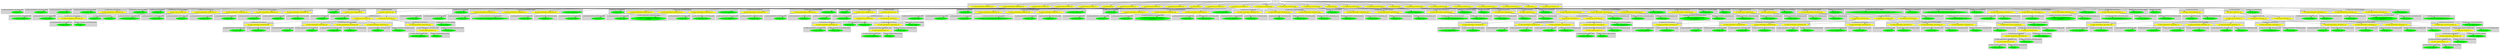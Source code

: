 digraph {

subgraph cluster0 {
 node [style=filled,color=white];
 style=filled;
 color=lightgrey;
 label = "CT_PROG";

"NT_EXPR_ASSIGNMENT_OPETATORS_453"
 [fillcolor = yellow]
"NT_EXPR_ASSIGNMENT_OPETATORS_456"
 [fillcolor = yellow]
"NT_EXPR_CALL_FUNCTION_459"
 [fillcolor = yellow]
"NT_EXPR_CALL_FUNCTION_464"
 [fillcolor = yellow]
"NT_EXPR_CALL_FUNCTION_472"
 [fillcolor = yellow]
"NT_EXPR_FOR_485"
 [fillcolor = yellow]
"NT_EXPR_CALL_FUNCTION_511"
 [fillcolor = yellow]
"NT_EXPR_CALL_FUNCTION_523"
 [fillcolor = yellow]
"NT_EXPR_CALL_FUNCTION_535"
 [fillcolor = yellow]
"NT_EXPR_FOR_543"
 [fillcolor = yellow]
"NT_EXPR_CALL_FUNCTION_562"
 [fillcolor = yellow]
"NT_EXPR_CALL_FUNCTION_574"
 [fillcolor = yellow]
"NT_EXPR_CALL_FUNCTION_586"
 [fillcolor = yellow]
"NT_EXPR_CALL_FUNCTION_596"
 [fillcolor = yellow]
"NT_EXPR_CALL_FUNCTION_605"
 [fillcolor = yellow]
"NT_EXPR_FOR_610"
 [fillcolor = yellow]
"NT_EXPR_CALL_FUNCTION_633"
 [fillcolor = yellow]
"NT_EXPR_CALL_FUNCTION_645"
 [fillcolor = yellow]
"NT_EXPR_FOR_650"
 [fillcolor = yellow]
"NT_EXPR_CALL_FUNCTION_693"
 [fillcolor = yellow]
"NT_EXPR_CALL_FUNCTION_698"
 [fillcolor = yellow]
"NT_EXPR_CALL_FUNCTION_701"
 [fillcolor = yellow]
"NT_EXPR_CALL_FUNCTION_704"
 [fillcolor = yellow]
"NT_EXPR_CALL_FUNCTION_716"
 [fillcolor = yellow]
"NT_EXPR_FOR_721"
 [fillcolor = yellow]
"NT_EXPR_CALL_FUNCTION_764"
 [fillcolor = yellow]
}
"NT_PROG_452"->"NT_EXPR_ASSIGNMENT_OPETATORS_453"
subgraph cluster1 {
 node [style=filled,color=white];
 style=filled;
 color=lightgrey;
 label = "CT_EXPR_ASSIGNMENT_OPETATORS_LEFT";

"NT_ID_454< n >"
 [fillcolor = green]
}
subgraph cluster2 {
 node [style=filled,color=white];
 style=filled;
 color=lightgrey;
 label = "CT_EXPR_ASSIGNMENT_OPETATORS_RIGHT";

"NT_INT_455< 20 >"
 [fillcolor = green]
}
"NT_EXPR_ASSIGNMENT_OPETATORS_453"->"NT_ID_454< n >"
"NT_EXPR_ASSIGNMENT_OPETATORS_453"->"NT_INT_455< 20 >"
"NT_PROG_452"->"NT_EXPR_ASSIGNMENT_OPETATORS_456"
subgraph cluster3 {
 node [style=filled,color=white];
 style=filled;
 color=lightgrey;
 label = "CT_EXPR_ASSIGNMENT_OPETATORS_LEFT";

"NT_ID_457< nreps >"
 [fillcolor = green]
}
subgraph cluster4 {
 node [style=filled,color=white];
 style=filled;
 color=lightgrey;
 label = "CT_EXPR_ASSIGNMENT_OPETATORS_RIGHT";

"NT_INT_458< 10000 >"
 [fillcolor = green]
}
"NT_EXPR_ASSIGNMENT_OPETATORS_456"->"NT_ID_457< nreps >"
"NT_EXPR_ASSIGNMENT_OPETATORS_456"->"NT_INT_458< 10000 >"
"NT_PROG_452"->"NT_EXPR_CALL_FUNCTION_459"
subgraph cluster5 {
 node [style=filled,color=white];
 style=filled;
 color=lightgrey;
 label = "CT_EXPR_CALL_FUNCTION_ID";

"NT_EXPR_ASSIGNMENT_OPETATORS_460"
 [fillcolor = yellow]
}
subgraph cluster6 {
 node [style=filled,color=white];
 style=filled;
 color=lightgrey;
 label = "CT_EXPR_CALL_FUNCTION_PARAMS";

"NT_ID_463< nreps >"
 [fillcolor = green]
}
"NT_EXPR_CALL_FUNCTION_459"->"NT_EXPR_ASSIGNMENT_OPETATORS_460"
subgraph cluster7 {
 node [style=filled,color=white];
 style=filled;
 color=lightgrey;
 label = "CT_EXPR_ASSIGNMENT_OPETATORS_LEFT";

"NT_ID_461< sample.mean >"
 [fillcolor = green]
}
subgraph cluster8 {
 node [style=filled,color=white];
 style=filled;
 color=lightgrey;
 label = "CT_EXPR_ASSIGNMENT_OPETATORS_RIGHT";

"NT_ID_462< numeric >"
 [fillcolor = green]
}
"NT_EXPR_ASSIGNMENT_OPETATORS_460"->"NT_ID_461< sample.mean >"
"NT_EXPR_ASSIGNMENT_OPETATORS_460"->"NT_ID_462< numeric >"
"NT_EXPR_CALL_FUNCTION_459"->"NT_ID_463< nreps >"
"NT_PROG_452"->"NT_EXPR_CALL_FUNCTION_464"
subgraph cluster9 {
 node [style=filled,color=white];
 style=filled;
 color=lightgrey;
 label = "CT_EXPR_CALL_FUNCTION_ID";

"NT_ID_465< par >"
 [fillcolor = green]
}
subgraph cluster10 {
 node [style=filled,color=white];
 style=filled;
 color=lightgrey;
 label = "CT_EXPR_CALL_FUNCTION_PARAMS";

"NT_EXPR_CALL_FUNCTION_466"
 [fillcolor = yellow]
}
"NT_EXPR_CALL_FUNCTION_464"->"NT_ID_465< par >"
"NT_EXPR_CALL_FUNCTION_464"->"NT_EXPR_CALL_FUNCTION_466"
subgraph cluster11 {
 node [style=filled,color=white];
 style=filled;
 color=lightgrey;
 label = "CT_EXPR_CALL_FUNCTION_ID";

"NT_EXPR_ASSIGNMENT_OPETATORS_467"
 [fillcolor = yellow]
}
subgraph cluster12 {
 node [style=filled,color=white];
 style=filled;
 color=lightgrey;
 label = "CT_EXPR_CALL_FUNCTION_PARAMS";

"NT_INT_470< 3 >"
 [fillcolor = green]
"NT_INT_471< 2 >"
 [fillcolor = green]
}
"NT_EXPR_CALL_FUNCTION_466"->"NT_EXPR_ASSIGNMENT_OPETATORS_467"
subgraph cluster13 {
 node [style=filled,color=white];
 style=filled;
 color=lightgrey;
 label = "CT_EXPR_ASSIGNMENT_OPETATORS_LEFT";

"NT_ID_468< mfrow >"
 [fillcolor = green]
}
subgraph cluster14 {
 node [style=filled,color=white];
 style=filled;
 color=lightgrey;
 label = "CT_EXPR_ASSIGNMENT_OPETATORS_RIGHT";

"NT_ID_469< c >"
 [fillcolor = green]
}
"NT_EXPR_ASSIGNMENT_OPETATORS_467"->"NT_ID_468< mfrow >"
"NT_EXPR_ASSIGNMENT_OPETATORS_467"->"NT_ID_469< c >"
"NT_EXPR_CALL_FUNCTION_466"->"NT_INT_470< 3 >"
"NT_EXPR_CALL_FUNCTION_466"->"NT_INT_471< 2 >"
"NT_PROG_452"->"NT_EXPR_CALL_FUNCTION_472"
subgraph cluster15 {
 node [style=filled,color=white];
 style=filled;
 color=lightgrey;
 label = "CT_EXPR_CALL_FUNCTION_ID";

"NT_EXPR_ASSIGNMENT_OPETATORS_473"
 [fillcolor = yellow]
}
subgraph cluster16 {
 node [style=filled,color=white];
 style=filled;
 color=lightgrey;
 label = "CT_EXPR_CALL_FUNCTION_PARAMS";

"NT_EXPR_ASSIGNMENT_OPETATORS_476"
 [fillcolor = yellow]
"NT_EXPR_ASSIGNMENT_OPETATORS_479"
 [fillcolor = yellow]
"NT_EXPR_ASSIGNMENT_OPETATORS_482"
 [fillcolor = yellow]
}
"NT_EXPR_CALL_FUNCTION_472"->"NT_EXPR_ASSIGNMENT_OPETATORS_473"
subgraph cluster17 {
 node [style=filled,color=white];
 style=filled;
 color=lightgrey;
 label = "CT_EXPR_ASSIGNMENT_OPETATORS_LEFT";

"NT_ID_474< sample.normal >"
 [fillcolor = green]
}
subgraph cluster18 {
 node [style=filled,color=white];
 style=filled;
 color=lightgrey;
 label = "CT_EXPR_ASSIGNMENT_OPETATORS_RIGHT";

"NT_ID_475< rnorm >"
 [fillcolor = green]
}
"NT_EXPR_ASSIGNMENT_OPETATORS_473"->"NT_ID_474< sample.normal >"
"NT_EXPR_ASSIGNMENT_OPETATORS_473"->"NT_ID_475< rnorm >"
"NT_EXPR_CALL_FUNCTION_472"->"NT_EXPR_ASSIGNMENT_OPETATORS_476"
subgraph cluster19 {
 node [style=filled,color=white];
 style=filled;
 color=lightgrey;
 label = "CT_EXPR_ASSIGNMENT_OPETATORS_LEFT";

"NT_ID_477< n >"
 [fillcolor = green]
}
subgraph cluster20 {
 node [style=filled,color=white];
 style=filled;
 color=lightgrey;
 label = "CT_EXPR_ASSIGNMENT_OPETATORS_RIGHT";

"NT_INT_478< 1000 >"
 [fillcolor = green]
}
"NT_EXPR_ASSIGNMENT_OPETATORS_476"->"NT_ID_477< n >"
"NT_EXPR_ASSIGNMENT_OPETATORS_476"->"NT_INT_478< 1000 >"
"NT_EXPR_CALL_FUNCTION_472"->"NT_EXPR_ASSIGNMENT_OPETATORS_479"
subgraph cluster21 {
 node [style=filled,color=white];
 style=filled;
 color=lightgrey;
 label = "CT_EXPR_ASSIGNMENT_OPETATORS_LEFT";

"NT_ID_480< mean >"
 [fillcolor = green]
}
subgraph cluster22 {
 node [style=filled,color=white];
 style=filled;
 color=lightgrey;
 label = "CT_EXPR_ASSIGNMENT_OPETATORS_RIGHT";

"NT_INT_481< 35 >"
 [fillcolor = green]
}
"NT_EXPR_ASSIGNMENT_OPETATORS_479"->"NT_ID_480< mean >"
"NT_EXPR_ASSIGNMENT_OPETATORS_479"->"NT_INT_481< 35 >"
"NT_EXPR_CALL_FUNCTION_472"->"NT_EXPR_ASSIGNMENT_OPETATORS_482"
subgraph cluster23 {
 node [style=filled,color=white];
 style=filled;
 color=lightgrey;
 label = "CT_EXPR_ASSIGNMENT_OPETATORS_LEFT";

"NT_ID_483< sd >"
 [fillcolor = green]
}
subgraph cluster24 {
 node [style=filled,color=white];
 style=filled;
 color=lightgrey;
 label = "CT_EXPR_ASSIGNMENT_OPETATORS_RIGHT";

"NT_INT_484< 15 >"
 [fillcolor = green]
}
"NT_EXPR_ASSIGNMENT_OPETATORS_482"->"NT_ID_483< sd >"
"NT_EXPR_ASSIGNMENT_OPETATORS_482"->"NT_INT_484< 15 >"
"NT_PROG_452"->"NT_EXPR_FOR_485"
subgraph cluster25 {
 node [style=filled,color=white];
 style=filled;
 color=lightgrey;
 label = "CT_EXPR_FOR_NAME";

"NT_ID_486< i >"
 [fillcolor = green]
}
subgraph cluster26 {
 node [style=filled,color=white];
 style=filled;
 color=lightgrey;
 label = "CT_EXPR_FOR_VECTOR";

"NT_EXPR_COLON_OPERATOR_487"
 [fillcolor = yellow]
}
subgraph cluster27 {
 node [style=filled,color=white];
 style=filled;
 color=lightgrey;
 label = "CT_EXPR_FOR_BODY";

"NT_EXPR_COMPOUND_490"
 [fillcolor = yellow]
}
"NT_EXPR_FOR_485"->"NT_ID_486< i >"
"NT_EXPR_FOR_485"->"NT_EXPR_COLON_OPERATOR_487"
subgraph cluster28 {
 node [style=filled,color=white];
 style=filled;
 color=lightgrey;
 label = "CT_EXPR_COLON_OPERATOR_LEFT";

"NT_INT_488< 1 >"
 [fillcolor = green]
}
subgraph cluster29 {
 node [style=filled,color=white];
 style=filled;
 color=lightgrey;
 label = "CT_EXPR_COLON_OPERATOR_RIGHT";

"NT_ID_489< nreps >"
 [fillcolor = green]
}
"NT_EXPR_COLON_OPERATOR_487"->"NT_INT_488< 1 >"
"NT_EXPR_COLON_OPERATOR_487"->"NT_ID_489< nreps >"
"NT_EXPR_FOR_485"->"NT_EXPR_COMPOUND_490"
subgraph cluster30 {
 node [style=filled,color=white];
 style=filled;
 color=lightgrey;
 label = "CT_EXPR_COMPOUND";

"NT_EXPR_CALL_FUNCTION_491"
 [fillcolor = yellow]
"NT_EXPR_CALL_FUNCTION_504"
 [fillcolor = yellow]
}
"NT_EXPR_COMPOUND_490"->"NT_EXPR_CALL_FUNCTION_491"
subgraph cluster31 {
 node [style=filled,color=white];
 style=filled;
 color=lightgrey;
 label = "CT_EXPR_CALL_FUNCTION_ID";

"NT_EXPR_ASSIGNMENT_OPETATORS_492"
 [fillcolor = yellow]
}
subgraph cluster32 {
 node [style=filled,color=white];
 style=filled;
 color=lightgrey;
 label = "CT_EXPR_CALL_FUNCTION_PARAMS";

"NT_EXPR_ASSIGNMENT_OPETATORS_495"
 [fillcolor = yellow]
"NT_EXPR_ASSIGNMENT_OPETATORS_498"
 [fillcolor = yellow]
"NT_EXPR_ASSIGNMENT_OPETATORS_501"
 [fillcolor = yellow]
}
"NT_EXPR_CALL_FUNCTION_491"->"NT_EXPR_ASSIGNMENT_OPETATORS_492"
subgraph cluster33 {
 node [style=filled,color=white];
 style=filled;
 color=lightgrey;
 label = "CT_EXPR_ASSIGNMENT_OPETATORS_LEFT";

"NT_ID_493< sample >"
 [fillcolor = green]
}
subgraph cluster34 {
 node [style=filled,color=white];
 style=filled;
 color=lightgrey;
 label = "CT_EXPR_ASSIGNMENT_OPETATORS_RIGHT";

"NT_ID_494< rnorm >"
 [fillcolor = green]
}
"NT_EXPR_ASSIGNMENT_OPETATORS_492"->"NT_ID_493< sample >"
"NT_EXPR_ASSIGNMENT_OPETATORS_492"->"NT_ID_494< rnorm >"
"NT_EXPR_CALL_FUNCTION_491"->"NT_EXPR_ASSIGNMENT_OPETATORS_495"
subgraph cluster35 {
 node [style=filled,color=white];
 style=filled;
 color=lightgrey;
 label = "CT_EXPR_ASSIGNMENT_OPETATORS_LEFT";

"NT_ID_496< n >"
 [fillcolor = green]
}
subgraph cluster36 {
 node [style=filled,color=white];
 style=filled;
 color=lightgrey;
 label = "CT_EXPR_ASSIGNMENT_OPETATORS_RIGHT";

"NT_ID_497< n >"
 [fillcolor = green]
}
"NT_EXPR_ASSIGNMENT_OPETATORS_495"->"NT_ID_496< n >"
"NT_EXPR_ASSIGNMENT_OPETATORS_495"->"NT_ID_497< n >"
"NT_EXPR_CALL_FUNCTION_491"->"NT_EXPR_ASSIGNMENT_OPETATORS_498"
subgraph cluster37 {
 node [style=filled,color=white];
 style=filled;
 color=lightgrey;
 label = "CT_EXPR_ASSIGNMENT_OPETATORS_LEFT";

"NT_ID_499< mean >"
 [fillcolor = green]
}
subgraph cluster38 {
 node [style=filled,color=white];
 style=filled;
 color=lightgrey;
 label = "CT_EXPR_ASSIGNMENT_OPETATORS_RIGHT";

"NT_INT_500< 35 >"
 [fillcolor = green]
}
"NT_EXPR_ASSIGNMENT_OPETATORS_498"->"NT_ID_499< mean >"
"NT_EXPR_ASSIGNMENT_OPETATORS_498"->"NT_INT_500< 35 >"
"NT_EXPR_CALL_FUNCTION_491"->"NT_EXPR_ASSIGNMENT_OPETATORS_501"
subgraph cluster39 {
 node [style=filled,color=white];
 style=filled;
 color=lightgrey;
 label = "CT_EXPR_ASSIGNMENT_OPETATORS_LEFT";

"NT_ID_502< sd >"
 [fillcolor = green]
}
subgraph cluster40 {
 node [style=filled,color=white];
 style=filled;
 color=lightgrey;
 label = "CT_EXPR_ASSIGNMENT_OPETATORS_RIGHT";

"NT_INT_503< 15 >"
 [fillcolor = green]
}
"NT_EXPR_ASSIGNMENT_OPETATORS_501"->"NT_ID_502< sd >"
"NT_EXPR_ASSIGNMENT_OPETATORS_501"->"NT_INT_503< 15 >"
"NT_EXPR_COMPOUND_490"->"NT_EXPR_CALL_FUNCTION_504"
subgraph cluster41 {
 node [style=filled,color=white];
 style=filled;
 color=lightgrey;
 label = "CT_EXPR_CALL_FUNCTION_ID";

"NT_EXPR_ASSIGNMENT_OPETATORS_505"
 [fillcolor = yellow]
}
subgraph cluster42 {
 node [style=filled,color=white];
 style=filled;
 color=lightgrey;
 label = "CT_EXPR_CALL_FUNCTION_PARAMS";

"NT_ID_510< sample >"
 [fillcolor = green]
}
"NT_EXPR_CALL_FUNCTION_504"->"NT_EXPR_ASSIGNMENT_OPETATORS_505"
subgraph cluster43 {
 node [style=filled,color=white];
 style=filled;
 color=lightgrey;
 label = "CT_EXPR_ASSIGNMENT_OPETATORS_LEFT";

"NT_EXPR_INDEXING_BASIC_506"
 [fillcolor = yellow]
}
subgraph cluster44 {
 node [style=filled,color=white];
 style=filled;
 color=lightgrey;
 label = "CT_EXPR_ASSIGNMENT_OPETATORS_RIGHT";

"NT_ID_509< mean >"
 [fillcolor = green]
}
"NT_EXPR_ASSIGNMENT_OPETATORS_505"->"NT_EXPR_INDEXING_BASIC_506"
subgraph cluster45 {
 node [style=filled,color=white];
 style=filled;
 color=lightgrey;
 label = "CT_EXPR_INDEXING_BASIC_BASE";

"NT_ID_507< sample.mean >"
 [fillcolor = green]}
subgraph cluster46 {
 node [style=filled,color=white];
 style=filled;
 color=lightgrey;
 label = "CT_EXPR_INDEXING_BASIC_OFFSET";

"NT_ID_508< i >"
 [fillcolor = green]}
"NT_EXPR_INDEXING_BASIC_506"->"NT_ID_507< sample.mean >"
"NT_EXPR_INDEXING_BASIC_506"->"NT_ID_508< i >"
"NT_EXPR_ASSIGNMENT_OPETATORS_505"->"NT_ID_509< mean >"
"NT_EXPR_CALL_FUNCTION_504"->"NT_ID_510< sample >"
"NT_PROG_452"->"NT_EXPR_CALL_FUNCTION_511"
subgraph cluster47 {
 node [style=filled,color=white];
 style=filled;
 color=lightgrey;
 label = "CT_EXPR_CALL_FUNCTION_ID";

"NT_ID_512< hist >"
 [fillcolor = green]
}
subgraph cluster48 {
 node [style=filled,color=white];
 style=filled;
 color=lightgrey;
 label = "CT_EXPR_CALL_FUNCTION_PARAMS";

"NT_ID_513< sample.normal >"
 [fillcolor = green]
"NT_EXPR_ASSIGNMENT_OPETATORS_514"
 [fillcolor = yellow]
"NT_EXPR_ASSIGNMENT_OPETATORS_517"
 [fillcolor = yellow]
"NT_EXPR_ASSIGNMENT_OPETATORS_520"
 [fillcolor = yellow]
}
"NT_EXPR_CALL_FUNCTION_511"->"NT_ID_512< hist >"
"NT_EXPR_CALL_FUNCTION_511"->"NT_ID_513< sample.normal >"
"NT_EXPR_CALL_FUNCTION_511"->"NT_EXPR_ASSIGNMENT_OPETATORS_514"
subgraph cluster49 {
 node [style=filled,color=white];
 style=filled;
 color=lightgrey;
 label = "CT_EXPR_ASSIGNMENT_OPETATORS_LEFT";

"NT_ID_515< breaks >"
 [fillcolor = green]
}
subgraph cluster50 {
 node [style=filled,color=white];
 style=filled;
 color=lightgrey;
 label = "CT_EXPR_ASSIGNMENT_OPETATORS_RIGHT";

"NT_INT_516< 50 >"
 [fillcolor = green]
}
"NT_EXPR_ASSIGNMENT_OPETATORS_514"->"NT_ID_515< breaks >"
"NT_EXPR_ASSIGNMENT_OPETATORS_514"->"NT_INT_516< 50 >"
"NT_EXPR_CALL_FUNCTION_511"->"NT_EXPR_ASSIGNMENT_OPETATORS_517"
subgraph cluster51 {
 node [style=filled,color=white];
 style=filled;
 color=lightgrey;
 label = "CT_EXPR_ASSIGNMENT_OPETATORS_LEFT";

"NT_ID_518< main >"
 [fillcolor = green]
}
subgraph cluster52 {
 node [style=filled,color=white];
 style=filled;
 color=lightgrey;
 label = "CT_EXPR_ASSIGNMENT_OPETATORS_RIGHT";

"NT_STRING_519< Distribution of Normal Population >"
 [fillcolor = green]
}
"NT_EXPR_ASSIGNMENT_OPETATORS_517"->"NT_ID_518< main >"
"NT_EXPR_ASSIGNMENT_OPETATORS_517"->"NT_STRING_519< Distribution of Normal Population >"
"NT_EXPR_CALL_FUNCTION_511"->"NT_EXPR_ASSIGNMENT_OPETATORS_520"
subgraph cluster53 {
 node [style=filled,color=white];
 style=filled;
 color=lightgrey;
 label = "CT_EXPR_ASSIGNMENT_OPETATORS_LEFT";

"NT_ID_521< xlab >"
 [fillcolor = green]
}
subgraph cluster54 {
 node [style=filled,color=white];
 style=filled;
 color=lightgrey;
 label = "CT_EXPR_ASSIGNMENT_OPETATORS_RIGHT";

"NT_STRING_522<  >"
 [fillcolor = green]
}
"NT_EXPR_ASSIGNMENT_OPETATORS_520"->"NT_ID_521< xlab >"
"NT_EXPR_ASSIGNMENT_OPETATORS_520"->"NT_STRING_522<  >"
"NT_PROG_452"->"NT_EXPR_CALL_FUNCTION_523"
subgraph cluster55 {
 node [style=filled,color=white];
 style=filled;
 color=lightgrey;
 label = "CT_EXPR_CALL_FUNCTION_ID";

"NT_ID_524< hist >"
 [fillcolor = green]
}
subgraph cluster56 {
 node [style=filled,color=white];
 style=filled;
 color=lightgrey;
 label = "CT_EXPR_CALL_FUNCTION_PARAMS";

"NT_ID_525< sample.mean >"
 [fillcolor = green]
"NT_EXPR_ASSIGNMENT_OPETATORS_526"
 [fillcolor = yellow]
"NT_EXPR_ASSIGNMENT_OPETATORS_529"
 [fillcolor = yellow]
"NT_EXPR_ASSIGNMENT_OPETATORS_532"
 [fillcolor = yellow]
}
"NT_EXPR_CALL_FUNCTION_523"->"NT_ID_524< hist >"
"NT_EXPR_CALL_FUNCTION_523"->"NT_ID_525< sample.mean >"
"NT_EXPR_CALL_FUNCTION_523"->"NT_EXPR_ASSIGNMENT_OPETATORS_526"
subgraph cluster57 {
 node [style=filled,color=white];
 style=filled;
 color=lightgrey;
 label = "CT_EXPR_ASSIGNMENT_OPETATORS_LEFT";

"NT_ID_527< breaks >"
 [fillcolor = green]
}
subgraph cluster58 {
 node [style=filled,color=white];
 style=filled;
 color=lightgrey;
 label = "CT_EXPR_ASSIGNMENT_OPETATORS_RIGHT";

"NT_INT_528< 50 >"
 [fillcolor = green]
}
"NT_EXPR_ASSIGNMENT_OPETATORS_526"->"NT_ID_527< breaks >"
"NT_EXPR_ASSIGNMENT_OPETATORS_526"->"NT_INT_528< 50 >"
"NT_EXPR_CALL_FUNCTION_523"->"NT_EXPR_ASSIGNMENT_OPETATORS_529"
subgraph cluster59 {
 node [style=filled,color=white];
 style=filled;
 color=lightgrey;
 label = "CT_EXPR_ASSIGNMENT_OPETATORS_LEFT";

"NT_ID_530< main >"
 [fillcolor = green]
}
subgraph cluster60 {
 node [style=filled,color=white];
 style=filled;
 color=lightgrey;
 label = "CT_EXPR_ASSIGNMENT_OPETATORS_RIGHT";

"NT_STRING_531< Distribution of Sample Mean \n for Normal >"
 [fillcolor = green]
}
"NT_EXPR_ASSIGNMENT_OPETATORS_529"->"NT_ID_530< main >"
"NT_EXPR_ASSIGNMENT_OPETATORS_529"->"NT_STRING_531< Distribution of Sample Mean \n for Normal >"
"NT_EXPR_CALL_FUNCTION_523"->"NT_EXPR_ASSIGNMENT_OPETATORS_532"
subgraph cluster61 {
 node [style=filled,color=white];
 style=filled;
 color=lightgrey;
 label = "CT_EXPR_ASSIGNMENT_OPETATORS_LEFT";

"NT_ID_533< xlab >"
 [fillcolor = green]
}
subgraph cluster62 {
 node [style=filled,color=white];
 style=filled;
 color=lightgrey;
 label = "CT_EXPR_ASSIGNMENT_OPETATORS_RIGHT";

"NT_STRING_534< Mean >"
 [fillcolor = green]
}
"NT_EXPR_ASSIGNMENT_OPETATORS_532"->"NT_ID_533< xlab >"
"NT_EXPR_ASSIGNMENT_OPETATORS_532"->"NT_STRING_534< Mean >"
"NT_PROG_452"->"NT_EXPR_CALL_FUNCTION_535"
subgraph cluster63 {
 node [style=filled,color=white];
 style=filled;
 color=lightgrey;
 label = "CT_EXPR_CALL_FUNCTION_ID";

"NT_EXPR_ASSIGNMENT_OPETATORS_536"
 [fillcolor = yellow]
}
subgraph cluster64 {
 node [style=filled,color=white];
 style=filled;
 color=lightgrey;
 label = "CT_EXPR_CALL_FUNCTION_PARAMS";

"NT_INT_539< 1000 >"
 [fillcolor = green]
"NT_EXPR_ASSIGNMENT_OPETATORS_540"
 [fillcolor = yellow]
}
"NT_EXPR_CALL_FUNCTION_535"->"NT_EXPR_ASSIGNMENT_OPETATORS_536"
subgraph cluster65 {
 node [style=filled,color=white];
 style=filled;
 color=lightgrey;
 label = "CT_EXPR_ASSIGNMENT_OPETATORS_LEFT";

"NT_ID_537< sample.chisq >"
 [fillcolor = green]
}
subgraph cluster66 {
 node [style=filled,color=white];
 style=filled;
 color=lightgrey;
 label = "CT_EXPR_ASSIGNMENT_OPETATORS_RIGHT";

"NT_ID_538< rchisq >"
 [fillcolor = green]
}
"NT_EXPR_ASSIGNMENT_OPETATORS_536"->"NT_ID_537< sample.chisq >"
"NT_EXPR_ASSIGNMENT_OPETATORS_536"->"NT_ID_538< rchisq >"
"NT_EXPR_CALL_FUNCTION_535"->"NT_INT_539< 1000 >"
"NT_EXPR_CALL_FUNCTION_535"->"NT_EXPR_ASSIGNMENT_OPETATORS_540"
subgraph cluster67 {
 node [style=filled,color=white];
 style=filled;
 color=lightgrey;
 label = "CT_EXPR_ASSIGNMENT_OPETATORS_LEFT";

"NT_ID_541< df >"
 [fillcolor = green]
}
subgraph cluster68 {
 node [style=filled,color=white];
 style=filled;
 color=lightgrey;
 label = "CT_EXPR_ASSIGNMENT_OPETATORS_RIGHT";

"NT_INT_542< 6 >"
 [fillcolor = green]
}
"NT_EXPR_ASSIGNMENT_OPETATORS_540"->"NT_ID_541< df >"
"NT_EXPR_ASSIGNMENT_OPETATORS_540"->"NT_INT_542< 6 >"
"NT_PROG_452"->"NT_EXPR_FOR_543"
subgraph cluster69 {
 node [style=filled,color=white];
 style=filled;
 color=lightgrey;
 label = "CT_EXPR_FOR_NAME";

"NT_ID_544< i >"
 [fillcolor = green]
}
subgraph cluster70 {
 node [style=filled,color=white];
 style=filled;
 color=lightgrey;
 label = "CT_EXPR_FOR_VECTOR";

"NT_EXPR_COLON_OPERATOR_545"
 [fillcolor = yellow]
}
subgraph cluster71 {
 node [style=filled,color=white];
 style=filled;
 color=lightgrey;
 label = "CT_EXPR_FOR_BODY";

"NT_EXPR_COMPOUND_548"
 [fillcolor = yellow]
}
"NT_EXPR_FOR_543"->"NT_ID_544< i >"
"NT_EXPR_FOR_543"->"NT_EXPR_COLON_OPERATOR_545"
subgraph cluster72 {
 node [style=filled,color=white];
 style=filled;
 color=lightgrey;
 label = "CT_EXPR_COLON_OPERATOR_LEFT";

"NT_INT_546< 1 >"
 [fillcolor = green]
}
subgraph cluster73 {
 node [style=filled,color=white];
 style=filled;
 color=lightgrey;
 label = "CT_EXPR_COLON_OPERATOR_RIGHT";

"NT_ID_547< nreps >"
 [fillcolor = green]
}
"NT_EXPR_COLON_OPERATOR_545"->"NT_INT_546< 1 >"
"NT_EXPR_COLON_OPERATOR_545"->"NT_ID_547< nreps >"
"NT_EXPR_FOR_543"->"NT_EXPR_COMPOUND_548"
subgraph cluster74 {
 node [style=filled,color=white];
 style=filled;
 color=lightgrey;
 label = "CT_EXPR_COMPOUND";

"NT_EXPR_CALL_FUNCTION_549"
 [fillcolor = yellow]
"NT_EXPR_CALL_FUNCTION_555"
 [fillcolor = yellow]
}
"NT_EXPR_COMPOUND_548"->"NT_EXPR_CALL_FUNCTION_549"
subgraph cluster75 {
 node [style=filled,color=white];
 style=filled;
 color=lightgrey;
 label = "CT_EXPR_CALL_FUNCTION_ID";

"NT_EXPR_ASSIGNMENT_OPETATORS_550"
 [fillcolor = yellow]
}
subgraph cluster76 {
 node [style=filled,color=white];
 style=filled;
 color=lightgrey;
 label = "CT_EXPR_CALL_FUNCTION_PARAMS";

"NT_INT_553< 100 >"
 [fillcolor = green]
"NT_INT_554< 6 >"
 [fillcolor = green]
}
"NT_EXPR_CALL_FUNCTION_549"->"NT_EXPR_ASSIGNMENT_OPETATORS_550"
subgraph cluster77 {
 node [style=filled,color=white];
 style=filled;
 color=lightgrey;
 label = "CT_EXPR_ASSIGNMENT_OPETATORS_LEFT";

"NT_ID_551< sample >"
 [fillcolor = green]
}
subgraph cluster78 {
 node [style=filled,color=white];
 style=filled;
 color=lightgrey;
 label = "CT_EXPR_ASSIGNMENT_OPETATORS_RIGHT";

"NT_ID_552< rchisq >"
 [fillcolor = green]
}
"NT_EXPR_ASSIGNMENT_OPETATORS_550"->"NT_ID_551< sample >"
"NT_EXPR_ASSIGNMENT_OPETATORS_550"->"NT_ID_552< rchisq >"
"NT_EXPR_CALL_FUNCTION_549"->"NT_INT_553< 100 >"
"NT_EXPR_CALL_FUNCTION_549"->"NT_INT_554< 6 >"
"NT_EXPR_COMPOUND_548"->"NT_EXPR_CALL_FUNCTION_555"
subgraph cluster79 {
 node [style=filled,color=white];
 style=filled;
 color=lightgrey;
 label = "CT_EXPR_CALL_FUNCTION_ID";

"NT_EXPR_ASSIGNMENT_OPETATORS_556"
 [fillcolor = yellow]
}
subgraph cluster80 {
 node [style=filled,color=white];
 style=filled;
 color=lightgrey;
 label = "CT_EXPR_CALL_FUNCTION_PARAMS";

"NT_ID_561< sample >"
 [fillcolor = green]
}
"NT_EXPR_CALL_FUNCTION_555"->"NT_EXPR_ASSIGNMENT_OPETATORS_556"
subgraph cluster81 {
 node [style=filled,color=white];
 style=filled;
 color=lightgrey;
 label = "CT_EXPR_ASSIGNMENT_OPETATORS_LEFT";

"NT_EXPR_INDEXING_BASIC_557"
 [fillcolor = yellow]
}
subgraph cluster82 {
 node [style=filled,color=white];
 style=filled;
 color=lightgrey;
 label = "CT_EXPR_ASSIGNMENT_OPETATORS_RIGHT";

"NT_ID_560< mean >"
 [fillcolor = green]
}
"NT_EXPR_ASSIGNMENT_OPETATORS_556"->"NT_EXPR_INDEXING_BASIC_557"
subgraph cluster83 {
 node [style=filled,color=white];
 style=filled;
 color=lightgrey;
 label = "CT_EXPR_INDEXING_BASIC_BASE";

"NT_ID_558< sample.mean >"
 [fillcolor = green]}
subgraph cluster84 {
 node [style=filled,color=white];
 style=filled;
 color=lightgrey;
 label = "CT_EXPR_INDEXING_BASIC_OFFSET";

"NT_ID_559< i >"
 [fillcolor = green]}
"NT_EXPR_INDEXING_BASIC_557"->"NT_ID_558< sample.mean >"
"NT_EXPR_INDEXING_BASIC_557"->"NT_ID_559< i >"
"NT_EXPR_ASSIGNMENT_OPETATORS_556"->"NT_ID_560< mean >"
"NT_EXPR_CALL_FUNCTION_555"->"NT_ID_561< sample >"
"NT_PROG_452"->"NT_EXPR_CALL_FUNCTION_562"
subgraph cluster85 {
 node [style=filled,color=white];
 style=filled;
 color=lightgrey;
 label = "CT_EXPR_CALL_FUNCTION_ID";

"NT_ID_563< hist >"
 [fillcolor = green]
}
subgraph cluster86 {
 node [style=filled,color=white];
 style=filled;
 color=lightgrey;
 label = "CT_EXPR_CALL_FUNCTION_PARAMS";

"NT_ID_564< sample.chisq >"
 [fillcolor = green]
"NT_EXPR_ASSIGNMENT_OPETATORS_565"
 [fillcolor = yellow]
"NT_EXPR_ASSIGNMENT_OPETATORS_568"
 [fillcolor = yellow]
"NT_EXPR_ASSIGNMENT_OPETATORS_571"
 [fillcolor = yellow]
}
"NT_EXPR_CALL_FUNCTION_562"->"NT_ID_563< hist >"
"NT_EXPR_CALL_FUNCTION_562"->"NT_ID_564< sample.chisq >"
"NT_EXPR_CALL_FUNCTION_562"->"NT_EXPR_ASSIGNMENT_OPETATORS_565"
subgraph cluster87 {
 node [style=filled,color=white];
 style=filled;
 color=lightgrey;
 label = "CT_EXPR_ASSIGNMENT_OPETATORS_LEFT";

"NT_ID_566< breaks >"
 [fillcolor = green]
}
subgraph cluster88 {
 node [style=filled,color=white];
 style=filled;
 color=lightgrey;
 label = "CT_EXPR_ASSIGNMENT_OPETATORS_RIGHT";

"NT_INT_567< 50 >"
 [fillcolor = green]
}
"NT_EXPR_ASSIGNMENT_OPETATORS_565"->"NT_ID_566< breaks >"
"NT_EXPR_ASSIGNMENT_OPETATORS_565"->"NT_INT_567< 50 >"
"NT_EXPR_CALL_FUNCTION_562"->"NT_EXPR_ASSIGNMENT_OPETATORS_568"
subgraph cluster89 {
 node [style=filled,color=white];
 style=filled;
 color=lightgrey;
 label = "CT_EXPR_ASSIGNMENT_OPETATORS_LEFT";

"NT_ID_569< main >"
 [fillcolor = green]
}
subgraph cluster90 {
 node [style=filled,color=white];
 style=filled;
 color=lightgrey;
 label = "CT_EXPR_ASSIGNMENT_OPETATORS_RIGHT";

"NT_STRING_570< Distribution of Chi-square Population >"
 [fillcolor = green]
}
"NT_EXPR_ASSIGNMENT_OPETATORS_568"->"NT_ID_569< main >"
"NT_EXPR_ASSIGNMENT_OPETATORS_568"->"NT_STRING_570< Distribution of Chi-square Population >"
"NT_EXPR_CALL_FUNCTION_562"->"NT_EXPR_ASSIGNMENT_OPETATORS_571"
subgraph cluster91 {
 node [style=filled,color=white];
 style=filled;
 color=lightgrey;
 label = "CT_EXPR_ASSIGNMENT_OPETATORS_LEFT";

"NT_ID_572< xlab >"
 [fillcolor = green]
}
subgraph cluster92 {
 node [style=filled,color=white];
 style=filled;
 color=lightgrey;
 label = "CT_EXPR_ASSIGNMENT_OPETATORS_RIGHT";

"NT_STRING_573<  >"
 [fillcolor = green]
}
"NT_EXPR_ASSIGNMENT_OPETATORS_571"->"NT_ID_572< xlab >"
"NT_EXPR_ASSIGNMENT_OPETATORS_571"->"NT_STRING_573<  >"
"NT_PROG_452"->"NT_EXPR_CALL_FUNCTION_574"
subgraph cluster93 {
 node [style=filled,color=white];
 style=filled;
 color=lightgrey;
 label = "CT_EXPR_CALL_FUNCTION_ID";

"NT_ID_575< hist >"
 [fillcolor = green]
}
subgraph cluster94 {
 node [style=filled,color=white];
 style=filled;
 color=lightgrey;
 label = "CT_EXPR_CALL_FUNCTION_PARAMS";

"NT_ID_576< sample.mean >"
 [fillcolor = green]
"NT_EXPR_ASSIGNMENT_OPETATORS_577"
 [fillcolor = yellow]
"NT_EXPR_ASSIGNMENT_OPETATORS_580"
 [fillcolor = yellow]
"NT_EXPR_ASSIGNMENT_OPETATORS_583"
 [fillcolor = yellow]
}
"NT_EXPR_CALL_FUNCTION_574"->"NT_ID_575< hist >"
"NT_EXPR_CALL_FUNCTION_574"->"NT_ID_576< sample.mean >"
"NT_EXPR_CALL_FUNCTION_574"->"NT_EXPR_ASSIGNMENT_OPETATORS_577"
subgraph cluster95 {
 node [style=filled,color=white];
 style=filled;
 color=lightgrey;
 label = "CT_EXPR_ASSIGNMENT_OPETATORS_LEFT";

"NT_ID_578< breaks >"
 [fillcolor = green]
}
subgraph cluster96 {
 node [style=filled,color=white];
 style=filled;
 color=lightgrey;
 label = "CT_EXPR_ASSIGNMENT_OPETATORS_RIGHT";

"NT_INT_579< 50 >"
 [fillcolor = green]
}
"NT_EXPR_ASSIGNMENT_OPETATORS_577"->"NT_ID_578< breaks >"
"NT_EXPR_ASSIGNMENT_OPETATORS_577"->"NT_INT_579< 50 >"
"NT_EXPR_CALL_FUNCTION_574"->"NT_EXPR_ASSIGNMENT_OPETATORS_580"
subgraph cluster97 {
 node [style=filled,color=white];
 style=filled;
 color=lightgrey;
 label = "CT_EXPR_ASSIGNMENT_OPETATORS_LEFT";

"NT_ID_581< main >"
 [fillcolor = green]
}
subgraph cluster98 {
 node [style=filled,color=white];
 style=filled;
 color=lightgrey;
 label = "CT_EXPR_ASSIGNMENT_OPETATORS_RIGHT";

"NT_STRING_582< Distribution of Sample Mean \n for Chi-Square >"
 [fillcolor = green]
}
"NT_EXPR_ASSIGNMENT_OPETATORS_580"->"NT_ID_581< main >"
"NT_EXPR_ASSIGNMENT_OPETATORS_580"->"NT_STRING_582< Distribution of Sample Mean \n for Chi-Square >"
"NT_EXPR_CALL_FUNCTION_574"->"NT_EXPR_ASSIGNMENT_OPETATORS_583"
subgraph cluster99 {
 node [style=filled,color=white];
 style=filled;
 color=lightgrey;
 label = "CT_EXPR_ASSIGNMENT_OPETATORS_LEFT";

"NT_ID_584< xlab >"
 [fillcolor = green]
}
subgraph cluster100 {
 node [style=filled,color=white];
 style=filled;
 color=lightgrey;
 label = "CT_EXPR_ASSIGNMENT_OPETATORS_RIGHT";

"NT_STRING_585< Mean >"
 [fillcolor = green]
}
"NT_EXPR_ASSIGNMENT_OPETATORS_583"->"NT_ID_584< xlab >"
"NT_EXPR_ASSIGNMENT_OPETATORS_583"->"NT_STRING_585< Mean >"
"NT_PROG_452"->"NT_EXPR_CALL_FUNCTION_586"
subgraph cluster101 {
 node [style=filled,color=white];
 style=filled;
 color=lightgrey;
 label = "CT_EXPR_CALL_FUNCTION_ID";

"NT_EXPR_ASSIGNMENT_OPETATORS_587"
 [fillcolor = yellow]
}
subgraph cluster102 {
 node [style=filled,color=white];
 style=filled;
 color=lightgrey;
 label = "CT_EXPR_CALL_FUNCTION_PARAMS";

"NT_EXPR_ASSIGNMENT_OPETATORS_590"
 [fillcolor = yellow]
"NT_EXPR_ASSIGNMENT_OPETATORS_593"
 [fillcolor = yellow]
}
"NT_EXPR_CALL_FUNCTION_586"->"NT_EXPR_ASSIGNMENT_OPETATORS_587"
subgraph cluster103 {
 node [style=filled,color=white];
 style=filled;
 color=lightgrey;
 label = "CT_EXPR_ASSIGNMENT_OPETATORS_LEFT";

"NT_ID_588< sample.expon >"
 [fillcolor = green]
}
subgraph cluster104 {
 node [style=filled,color=white];
 style=filled;
 color=lightgrey;
 label = "CT_EXPR_ASSIGNMENT_OPETATORS_RIGHT";

"NT_ID_589< rexp >"
 [fillcolor = green]
}
"NT_EXPR_ASSIGNMENT_OPETATORS_587"->"NT_ID_588< sample.expon >"
"NT_EXPR_ASSIGNMENT_OPETATORS_587"->"NT_ID_589< rexp >"
"NT_EXPR_CALL_FUNCTION_586"->"NT_EXPR_ASSIGNMENT_OPETATORS_590"
subgraph cluster105 {
 node [style=filled,color=white];
 style=filled;
 color=lightgrey;
 label = "CT_EXPR_ASSIGNMENT_OPETATORS_LEFT";

"NT_ID_591< n >"
 [fillcolor = green]
}
subgraph cluster106 {
 node [style=filled,color=white];
 style=filled;
 color=lightgrey;
 label = "CT_EXPR_ASSIGNMENT_OPETATORS_RIGHT";

"NT_INT_592< 10000 >"
 [fillcolor = green]
}
"NT_EXPR_ASSIGNMENT_OPETATORS_590"->"NT_ID_591< n >"
"NT_EXPR_ASSIGNMENT_OPETATORS_590"->"NT_INT_592< 10000 >"
"NT_EXPR_CALL_FUNCTION_586"->"NT_EXPR_ASSIGNMENT_OPETATORS_593"
subgraph cluster107 {
 node [style=filled,color=white];
 style=filled;
 color=lightgrey;
 label = "CT_EXPR_ASSIGNMENT_OPETATORS_LEFT";

"NT_ID_594< rate >"
 [fillcolor = green]
}
subgraph cluster108 {
 node [style=filled,color=white];
 style=filled;
 color=lightgrey;
 label = "CT_EXPR_ASSIGNMENT_OPETATORS_RIGHT";

"NT_FLOAT_595< 1.5 >"
 [fillcolor = green]
}
"NT_EXPR_ASSIGNMENT_OPETATORS_593"->"NT_ID_594< rate >"
"NT_EXPR_ASSIGNMENT_OPETATORS_593"->"NT_FLOAT_595< 1.5 >"
"NT_PROG_452"->"NT_EXPR_CALL_FUNCTION_596"
subgraph cluster109 {
 node [style=filled,color=white];
 style=filled;
 color=lightgrey;
 label = "CT_EXPR_CALL_FUNCTION_ID";

"NT_ID_597< hist >"
 [fillcolor = green]
}
subgraph cluster110 {
 node [style=filled,color=white];
 style=filled;
 color=lightgrey;
 label = "CT_EXPR_CALL_FUNCTION_PARAMS";

"NT_ID_598< sample.expon >"
 [fillcolor = green]
"NT_EXPR_ASSIGNMENT_OPETATORS_599"
 [fillcolor = yellow]
"NT_EXPR_ASSIGNMENT_OPETATORS_602"
 [fillcolor = yellow]
}
"NT_EXPR_CALL_FUNCTION_596"->"NT_ID_597< hist >"
"NT_EXPR_CALL_FUNCTION_596"->"NT_ID_598< sample.expon >"
"NT_EXPR_CALL_FUNCTION_596"->"NT_EXPR_ASSIGNMENT_OPETATORS_599"
subgraph cluster111 {
 node [style=filled,color=white];
 style=filled;
 color=lightgrey;
 label = "CT_EXPR_ASSIGNMENT_OPETATORS_LEFT";

"NT_ID_600< breaks >"
 [fillcolor = green]
}
subgraph cluster112 {
 node [style=filled,color=white];
 style=filled;
 color=lightgrey;
 label = "CT_EXPR_ASSIGNMENT_OPETATORS_RIGHT";

"NT_INT_601< 50 >"
 [fillcolor = green]
}
"NT_EXPR_ASSIGNMENT_OPETATORS_599"->"NT_ID_600< breaks >"
"NT_EXPR_ASSIGNMENT_OPETATORS_599"->"NT_INT_601< 50 >"
"NT_EXPR_CALL_FUNCTION_596"->"NT_EXPR_ASSIGNMENT_OPETATORS_602"
subgraph cluster113 {
 node [style=filled,color=white];
 style=filled;
 color=lightgrey;
 label = "CT_EXPR_ASSIGNMENT_OPETATORS_LEFT";

"NT_ID_603< main >"
 [fillcolor = green]
}
subgraph cluster114 {
 node [style=filled,color=white];
 style=filled;
 color=lightgrey;
 label = "CT_EXPR_ASSIGNMENT_OPETATORS_RIGHT";

"NT_STRING_604< Exponential Distribution >"
 [fillcolor = green]
}
"NT_EXPR_ASSIGNMENT_OPETATORS_602"->"NT_ID_603< main >"
"NT_EXPR_ASSIGNMENT_OPETATORS_602"->"NT_STRING_604< Exponential Distribution >"
"NT_PROG_452"->"NT_EXPR_CALL_FUNCTION_605"
subgraph cluster115 {
 node [style=filled,color=white];
 style=filled;
 color=lightgrey;
 label = "CT_EXPR_CALL_FUNCTION_ID";

"NT_EXPR_ASSIGNMENT_OPETATORS_606"
 [fillcolor = yellow]
}
subgraph cluster116 {
 node [style=filled,color=white];
 style=filled;
 color=lightgrey;
 label = "CT_EXPR_CALL_FUNCTION_PARAMS";

"NT_ID_609< nreps >"
 [fillcolor = green]
}
"NT_EXPR_CALL_FUNCTION_605"->"NT_EXPR_ASSIGNMENT_OPETATORS_606"
subgraph cluster117 {
 node [style=filled,color=white];
 style=filled;
 color=lightgrey;
 label = "CT_EXPR_ASSIGNMENT_OPETATORS_LEFT";

"NT_ID_607< means.exp >"
 [fillcolor = green]
}
subgraph cluster118 {
 node [style=filled,color=white];
 style=filled;
 color=lightgrey;
 label = "CT_EXPR_ASSIGNMENT_OPETATORS_RIGHT";

"NT_ID_608< numeric >"
 [fillcolor = green]
}
"NT_EXPR_ASSIGNMENT_OPETATORS_606"->"NT_ID_607< means.exp >"
"NT_EXPR_ASSIGNMENT_OPETATORS_606"->"NT_ID_608< numeric >"
"NT_EXPR_CALL_FUNCTION_605"->"NT_ID_609< nreps >"
"NT_PROG_452"->"NT_EXPR_FOR_610"
subgraph cluster119 {
 node [style=filled,color=white];
 style=filled;
 color=lightgrey;
 label = "CT_EXPR_FOR_NAME";

"NT_ID_611< i >"
 [fillcolor = green]
}
subgraph cluster120 {
 node [style=filled,color=white];
 style=filled;
 color=lightgrey;
 label = "CT_EXPR_FOR_VECTOR";

"NT_EXPR_COLON_OPERATOR_612"
 [fillcolor = yellow]
}
subgraph cluster121 {
 node [style=filled,color=white];
 style=filled;
 color=lightgrey;
 label = "CT_EXPR_FOR_BODY";

"NT_EXPR_COMPOUND_615"
 [fillcolor = yellow]
}
"NT_EXPR_FOR_610"->"NT_ID_611< i >"
"NT_EXPR_FOR_610"->"NT_EXPR_COLON_OPERATOR_612"
subgraph cluster122 {
 node [style=filled,color=white];
 style=filled;
 color=lightgrey;
 label = "CT_EXPR_COLON_OPERATOR_LEFT";

"NT_INT_613< 1 >"
 [fillcolor = green]
}
subgraph cluster123 {
 node [style=filled,color=white];
 style=filled;
 color=lightgrey;
 label = "CT_EXPR_COLON_OPERATOR_RIGHT";

"NT_ID_614< nreps >"
 [fillcolor = green]
}
"NT_EXPR_COLON_OPERATOR_612"->"NT_INT_613< 1 >"
"NT_EXPR_COLON_OPERATOR_612"->"NT_ID_614< nreps >"
"NT_EXPR_FOR_610"->"NT_EXPR_COMPOUND_615"
subgraph cluster124 {
 node [style=filled,color=white];
 style=filled;
 color=lightgrey;
 label = "CT_EXPR_COMPOUND";

"NT_EXPR_CALL_FUNCTION_616"
 [fillcolor = yellow]
"NT_EXPR_CALL_FUNCTION_626"
 [fillcolor = yellow]
}
"NT_EXPR_COMPOUND_615"->"NT_EXPR_CALL_FUNCTION_616"
subgraph cluster125 {
 node [style=filled,color=white];
 style=filled;
 color=lightgrey;
 label = "CT_EXPR_CALL_FUNCTION_ID";

"NT_EXPR_ASSIGNMENT_OPETATORS_617"
 [fillcolor = yellow]
}
subgraph cluster126 {
 node [style=filled,color=white];
 style=filled;
 color=lightgrey;
 label = "CT_EXPR_CALL_FUNCTION_PARAMS";

"NT_EXPR_ASSIGNMENT_OPETATORS_620"
 [fillcolor = yellow]
"NT_EXPR_ASSIGNMENT_OPETATORS_623"
 [fillcolor = yellow]
}
"NT_EXPR_CALL_FUNCTION_616"->"NT_EXPR_ASSIGNMENT_OPETATORS_617"
subgraph cluster127 {
 node [style=filled,color=white];
 style=filled;
 color=lightgrey;
 label = "CT_EXPR_ASSIGNMENT_OPETATORS_LEFT";

"NT_ID_618< sample.first.exp >"
 [fillcolor = green]
}
subgraph cluster128 {
 node [style=filled,color=white];
 style=filled;
 color=lightgrey;
 label = "CT_EXPR_ASSIGNMENT_OPETATORS_RIGHT";

"NT_ID_619< rexp >"
 [fillcolor = green]
}
"NT_EXPR_ASSIGNMENT_OPETATORS_617"->"NT_ID_618< sample.first.exp >"
"NT_EXPR_ASSIGNMENT_OPETATORS_617"->"NT_ID_619< rexp >"
"NT_EXPR_CALL_FUNCTION_616"->"NT_EXPR_ASSIGNMENT_OPETATORS_620"
subgraph cluster129 {
 node [style=filled,color=white];
 style=filled;
 color=lightgrey;
 label = "CT_EXPR_ASSIGNMENT_OPETATORS_LEFT";

"NT_ID_621< n >"
 [fillcolor = green]
}
subgraph cluster130 {
 node [style=filled,color=white];
 style=filled;
 color=lightgrey;
 label = "CT_EXPR_ASSIGNMENT_OPETATORS_RIGHT";

"NT_INT_622< 10 >"
 [fillcolor = green]
}
"NT_EXPR_ASSIGNMENT_OPETATORS_620"->"NT_ID_621< n >"
"NT_EXPR_ASSIGNMENT_OPETATORS_620"->"NT_INT_622< 10 >"
"NT_EXPR_CALL_FUNCTION_616"->"NT_EXPR_ASSIGNMENT_OPETATORS_623"
subgraph cluster131 {
 node [style=filled,color=white];
 style=filled;
 color=lightgrey;
 label = "CT_EXPR_ASSIGNMENT_OPETATORS_LEFT";

"NT_ID_624< rate >"
 [fillcolor = green]
}
subgraph cluster132 {
 node [style=filled,color=white];
 style=filled;
 color=lightgrey;
 label = "CT_EXPR_ASSIGNMENT_OPETATORS_RIGHT";

"NT_FLOAT_625< 1.5 >"
 [fillcolor = green]
}
"NT_EXPR_ASSIGNMENT_OPETATORS_623"->"NT_ID_624< rate >"
"NT_EXPR_ASSIGNMENT_OPETATORS_623"->"NT_FLOAT_625< 1.5 >"
"NT_EXPR_COMPOUND_615"->"NT_EXPR_CALL_FUNCTION_626"
subgraph cluster133 {
 node [style=filled,color=white];
 style=filled;
 color=lightgrey;
 label = "CT_EXPR_CALL_FUNCTION_ID";

"NT_EXPR_ASSIGNMENT_OPETATORS_627"
 [fillcolor = yellow]
}
subgraph cluster134 {
 node [style=filled,color=white];
 style=filled;
 color=lightgrey;
 label = "CT_EXPR_CALL_FUNCTION_PARAMS";

"NT_ID_632< sample.first.exp >"
 [fillcolor = green]
}
"NT_EXPR_CALL_FUNCTION_626"->"NT_EXPR_ASSIGNMENT_OPETATORS_627"
subgraph cluster135 {
 node [style=filled,color=white];
 style=filled;
 color=lightgrey;
 label = "CT_EXPR_ASSIGNMENT_OPETATORS_LEFT";

"NT_EXPR_INDEXING_BASIC_628"
 [fillcolor = yellow]
}
subgraph cluster136 {
 node [style=filled,color=white];
 style=filled;
 color=lightgrey;
 label = "CT_EXPR_ASSIGNMENT_OPETATORS_RIGHT";

"NT_ID_631< mean >"
 [fillcolor = green]
}
"NT_EXPR_ASSIGNMENT_OPETATORS_627"->"NT_EXPR_INDEXING_BASIC_628"
subgraph cluster137 {
 node [style=filled,color=white];
 style=filled;
 color=lightgrey;
 label = "CT_EXPR_INDEXING_BASIC_BASE";

"NT_ID_629< means.exp >"
 [fillcolor = green]}
subgraph cluster138 {
 node [style=filled,color=white];
 style=filled;
 color=lightgrey;
 label = "CT_EXPR_INDEXING_BASIC_OFFSET";

"NT_ID_630< i >"
 [fillcolor = green]}
"NT_EXPR_INDEXING_BASIC_628"->"NT_ID_629< means.exp >"
"NT_EXPR_INDEXING_BASIC_628"->"NT_ID_630< i >"
"NT_EXPR_ASSIGNMENT_OPETATORS_627"->"NT_ID_631< mean >"
"NT_EXPR_CALL_FUNCTION_626"->"NT_ID_632< sample.first.exp >"
"NT_PROG_452"->"NT_EXPR_CALL_FUNCTION_633"
subgraph cluster139 {
 node [style=filled,color=white];
 style=filled;
 color=lightgrey;
 label = "CT_EXPR_CALL_FUNCTION_ID";

"NT_ID_634< hist >"
 [fillcolor = green]
}
subgraph cluster140 {
 node [style=filled,color=white];
 style=filled;
 color=lightgrey;
 label = "CT_EXPR_CALL_FUNCTION_PARAMS";

"NT_ID_635< means.exp >"
 [fillcolor = green]
"NT_EXPR_ASSIGNMENT_OPETATORS_636"
 [fillcolor = yellow]
"NT_EXPR_ASSIGNMENT_OPETATORS_639"
 [fillcolor = yellow]
"NT_EXPR_ASSIGNMENT_OPETATORS_642"
 [fillcolor = yellow]
}
"NT_EXPR_CALL_FUNCTION_633"->"NT_ID_634< hist >"
"NT_EXPR_CALL_FUNCTION_633"->"NT_ID_635< means.exp >"
"NT_EXPR_CALL_FUNCTION_633"->"NT_EXPR_ASSIGNMENT_OPETATORS_636"
subgraph cluster141 {
 node [style=filled,color=white];
 style=filled;
 color=lightgrey;
 label = "CT_EXPR_ASSIGNMENT_OPETATORS_LEFT";

"NT_ID_637< breaks >"
 [fillcolor = green]
}
subgraph cluster142 {
 node [style=filled,color=white];
 style=filled;
 color=lightgrey;
 label = "CT_EXPR_ASSIGNMENT_OPETATORS_RIGHT";

"NT_INT_638< 50 >"
 [fillcolor = green]
}
"NT_EXPR_ASSIGNMENT_OPETATORS_636"->"NT_ID_637< breaks >"
"NT_EXPR_ASSIGNMENT_OPETATORS_636"->"NT_INT_638< 50 >"
"NT_EXPR_CALL_FUNCTION_633"->"NT_EXPR_ASSIGNMENT_OPETATORS_639"
subgraph cluster143 {
 node [style=filled,color=white];
 style=filled;
 color=lightgrey;
 label = "CT_EXPR_ASSIGNMENT_OPETATORS_LEFT";

"NT_ID_640< main >"
 [fillcolor = green]
}
subgraph cluster144 {
 node [style=filled,color=white];
 style=filled;
 color=lightgrey;
 label = "CT_EXPR_ASSIGNMENT_OPETATORS_RIGHT";

"NT_STRING_641< Distribution of Means  \n for Exponential >"
 [fillcolor = green]
}
"NT_EXPR_ASSIGNMENT_OPETATORS_639"->"NT_ID_640< main >"
"NT_EXPR_ASSIGNMENT_OPETATORS_639"->"NT_STRING_641< Distribution of Means  \n for Exponential >"
"NT_EXPR_CALL_FUNCTION_633"->"NT_EXPR_ASSIGNMENT_OPETATORS_642"
subgraph cluster145 {
 node [style=filled,color=white];
 style=filled;
 color=lightgrey;
 label = "CT_EXPR_ASSIGNMENT_OPETATORS_LEFT";

"NT_ID_643< xlab >"
 [fillcolor = green]
}
subgraph cluster146 {
 node [style=filled,color=white];
 style=filled;
 color=lightgrey;
 label = "CT_EXPR_ASSIGNMENT_OPETATORS_RIGHT";

"NT_STRING_644< Mean  >"
 [fillcolor = green]
}
"NT_EXPR_ASSIGNMENT_OPETATORS_642"->"NT_ID_643< xlab >"
"NT_EXPR_ASSIGNMENT_OPETATORS_642"->"NT_STRING_644< Mean  >"
"NT_PROG_452"->"NT_EXPR_CALL_FUNCTION_645"
subgraph cluster147 {
 node [style=filled,color=white];
 style=filled;
 color=lightgrey;
 label = "CT_EXPR_CALL_FUNCTION_ID";

"NT_EXPR_ASSIGNMENT_OPETATORS_646"
 [fillcolor = yellow]
}
subgraph cluster148 {
 node [style=filled,color=white];
 style=filled;
 color=lightgrey;
 label = "CT_EXPR_CALL_FUNCTION_PARAMS";

"NT_ID_649< nreps >"
 [fillcolor = green]
}
"NT_EXPR_CALL_FUNCTION_645"->"NT_EXPR_ASSIGNMENT_OPETATORS_646"
subgraph cluster149 {
 node [style=filled,color=white];
 style=filled;
 color=lightgrey;
 label = "CT_EXPR_ASSIGNMENT_OPETATORS_LEFT";

"NT_ID_647< mean.diff >"
 [fillcolor = green]
}
subgraph cluster150 {
 node [style=filled,color=white];
 style=filled;
 color=lightgrey;
 label = "CT_EXPR_ASSIGNMENT_OPETATORS_RIGHT";

"NT_ID_648< numeric >"
 [fillcolor = green]
}
"NT_EXPR_ASSIGNMENT_OPETATORS_646"->"NT_ID_647< mean.diff >"
"NT_EXPR_ASSIGNMENT_OPETATORS_646"->"NT_ID_648< numeric >"
"NT_EXPR_CALL_FUNCTION_645"->"NT_ID_649< nreps >"
"NT_PROG_452"->"NT_EXPR_FOR_650"
subgraph cluster151 {
 node [style=filled,color=white];
 style=filled;
 color=lightgrey;
 label = "CT_EXPR_FOR_NAME";

"NT_ID_651< i >"
 [fillcolor = green]
}
subgraph cluster152 {
 node [style=filled,color=white];
 style=filled;
 color=lightgrey;
 label = "CT_EXPR_FOR_VECTOR";

"NT_EXPR_COLON_OPERATOR_652"
 [fillcolor = yellow]
}
subgraph cluster153 {
 node [style=filled,color=white];
 style=filled;
 color=lightgrey;
 label = "CT_EXPR_FOR_BODY";

"NT_EXPR_COMPOUND_655"
 [fillcolor = yellow]
}
"NT_EXPR_FOR_650"->"NT_ID_651< i >"
"NT_EXPR_FOR_650"->"NT_EXPR_COLON_OPERATOR_652"
subgraph cluster154 {
 node [style=filled,color=white];
 style=filled;
 color=lightgrey;
 label = "CT_EXPR_COLON_OPERATOR_LEFT";

"NT_INT_653< 1 >"
 [fillcolor = green]
}
subgraph cluster155 {
 node [style=filled,color=white];
 style=filled;
 color=lightgrey;
 label = "CT_EXPR_COLON_OPERATOR_RIGHT";

"NT_ID_654< nreps >"
 [fillcolor = green]
}
"NT_EXPR_COLON_OPERATOR_652"->"NT_INT_653< 1 >"
"NT_EXPR_COLON_OPERATOR_652"->"NT_ID_654< nreps >"
"NT_EXPR_FOR_650"->"NT_EXPR_COMPOUND_655"
subgraph cluster156 {
 node [style=filled,color=white];
 style=filled;
 color=lightgrey;
 label = "CT_EXPR_COMPOUND";

"NT_EXPR_CALL_FUNCTION_656"
 [fillcolor = yellow]
"NT_EXPR_CALL_FUNCTION_669"
 [fillcolor = yellow]
"NT_EXPR_CALL_FUNCTION_682"
 [fillcolor = yellow]
}
"NT_EXPR_COMPOUND_655"->"NT_EXPR_CALL_FUNCTION_656"
subgraph cluster157 {
 node [style=filled,color=white];
 style=filled;
 color=lightgrey;
 label = "CT_EXPR_CALL_FUNCTION_ID";

"NT_EXPR_ASSIGNMENT_OPETATORS_657"
 [fillcolor = yellow]
}
subgraph cluster158 {
 node [style=filled,color=white];
 style=filled;
 color=lightgrey;
 label = "CT_EXPR_CALL_FUNCTION_PARAMS";

"NT_EXPR_ASSIGNMENT_OPETATORS_660"
 [fillcolor = yellow]
"NT_EXPR_ASSIGNMENT_OPETATORS_663"
 [fillcolor = yellow]
"NT_EXPR_ASSIGNMENT_OPETATORS_666"
 [fillcolor = yellow]
}
"NT_EXPR_CALL_FUNCTION_656"->"NT_EXPR_ASSIGNMENT_OPETATORS_657"
subgraph cluster159 {
 node [style=filled,color=white];
 style=filled;
 color=lightgrey;
 label = "CT_EXPR_ASSIGNMENT_OPETATORS_LEFT";

"NT_ID_658< sample.first >"
 [fillcolor = green]
}
subgraph cluster160 {
 node [style=filled,color=white];
 style=filled;
 color=lightgrey;
 label = "CT_EXPR_ASSIGNMENT_OPETATORS_RIGHT";

"NT_ID_659< rnorm >"
 [fillcolor = green]
}
"NT_EXPR_ASSIGNMENT_OPETATORS_657"->"NT_ID_658< sample.first >"
"NT_EXPR_ASSIGNMENT_OPETATORS_657"->"NT_ID_659< rnorm >"
"NT_EXPR_CALL_FUNCTION_656"->"NT_EXPR_ASSIGNMENT_OPETATORS_660"
subgraph cluster161 {
 node [style=filled,color=white];
 style=filled;
 color=lightgrey;
 label = "CT_EXPR_ASSIGNMENT_OPETATORS_LEFT";

"NT_ID_661< n >"
 [fillcolor = green]
}
subgraph cluster162 {
 node [style=filled,color=white];
 style=filled;
 color=lightgrey;
 label = "CT_EXPR_ASSIGNMENT_OPETATORS_RIGHT";

"NT_INT_662< 100 >"
 [fillcolor = green]
}
"NT_EXPR_ASSIGNMENT_OPETATORS_660"->"NT_ID_661< n >"
"NT_EXPR_ASSIGNMENT_OPETATORS_660"->"NT_INT_662< 100 >"
"NT_EXPR_CALL_FUNCTION_656"->"NT_EXPR_ASSIGNMENT_OPETATORS_663"
subgraph cluster163 {
 node [style=filled,color=white];
 style=filled;
 color=lightgrey;
 label = "CT_EXPR_ASSIGNMENT_OPETATORS_LEFT";

"NT_ID_664< mean >"
 [fillcolor = green]
}
subgraph cluster164 {
 node [style=filled,color=white];
 style=filled;
 color=lightgrey;
 label = "CT_EXPR_ASSIGNMENT_OPETATORS_RIGHT";

"NT_INT_665< 35 >"
 [fillcolor = green]
}
"NT_EXPR_ASSIGNMENT_OPETATORS_663"->"NT_ID_664< mean >"
"NT_EXPR_ASSIGNMENT_OPETATORS_663"->"NT_INT_665< 35 >"
"NT_EXPR_CALL_FUNCTION_656"->"NT_EXPR_ASSIGNMENT_OPETATORS_666"
subgraph cluster165 {
 node [style=filled,color=white];
 style=filled;
 color=lightgrey;
 label = "CT_EXPR_ASSIGNMENT_OPETATORS_LEFT";

"NT_ID_667< sd >"
 [fillcolor = green]
}
subgraph cluster166 {
 node [style=filled,color=white];
 style=filled;
 color=lightgrey;
 label = "CT_EXPR_ASSIGNMENT_OPETATORS_RIGHT";

"NT_INT_668< 15 >"
 [fillcolor = green]
}
"NT_EXPR_ASSIGNMENT_OPETATORS_666"->"NT_ID_667< sd >"
"NT_EXPR_ASSIGNMENT_OPETATORS_666"->"NT_INT_668< 15 >"
"NT_EXPR_COMPOUND_655"->"NT_EXPR_CALL_FUNCTION_669"
subgraph cluster167 {
 node [style=filled,color=white];
 style=filled;
 color=lightgrey;
 label = "CT_EXPR_CALL_FUNCTION_ID";

"NT_EXPR_ASSIGNMENT_OPETATORS_670"
 [fillcolor = yellow]
}
subgraph cluster168 {
 node [style=filled,color=white];
 style=filled;
 color=lightgrey;
 label = "CT_EXPR_CALL_FUNCTION_PARAMS";

"NT_EXPR_ASSIGNMENT_OPETATORS_673"
 [fillcolor = yellow]
"NT_EXPR_ASSIGNMENT_OPETATORS_676"
 [fillcolor = yellow]
"NT_EXPR_ASSIGNMENT_OPETATORS_679"
 [fillcolor = yellow]
}
"NT_EXPR_CALL_FUNCTION_669"->"NT_EXPR_ASSIGNMENT_OPETATORS_670"
subgraph cluster169 {
 node [style=filled,color=white];
 style=filled;
 color=lightgrey;
 label = "CT_EXPR_ASSIGNMENT_OPETATORS_LEFT";

"NT_ID_671< sample.second >"
 [fillcolor = green]
}
subgraph cluster170 {
 node [style=filled,color=white];
 style=filled;
 color=lightgrey;
 label = "CT_EXPR_ASSIGNMENT_OPETATORS_RIGHT";

"NT_ID_672< rnorm >"
 [fillcolor = green]
}
"NT_EXPR_ASSIGNMENT_OPETATORS_670"->"NT_ID_671< sample.second >"
"NT_EXPR_ASSIGNMENT_OPETATORS_670"->"NT_ID_672< rnorm >"
"NT_EXPR_CALL_FUNCTION_669"->"NT_EXPR_ASSIGNMENT_OPETATORS_673"
subgraph cluster171 {
 node [style=filled,color=white];
 style=filled;
 color=lightgrey;
 label = "CT_EXPR_ASSIGNMENT_OPETATORS_LEFT";

"NT_ID_674< n >"
 [fillcolor = green]
}
subgraph cluster172 {
 node [style=filled,color=white];
 style=filled;
 color=lightgrey;
 label = "CT_EXPR_ASSIGNMENT_OPETATORS_RIGHT";

"NT_INT_675< 100 >"
 [fillcolor = green]
}
"NT_EXPR_ASSIGNMENT_OPETATORS_673"->"NT_ID_674< n >"
"NT_EXPR_ASSIGNMENT_OPETATORS_673"->"NT_INT_675< 100 >"
"NT_EXPR_CALL_FUNCTION_669"->"NT_EXPR_ASSIGNMENT_OPETATORS_676"
subgraph cluster173 {
 node [style=filled,color=white];
 style=filled;
 color=lightgrey;
 label = "CT_EXPR_ASSIGNMENT_OPETATORS_LEFT";

"NT_ID_677< mean >"
 [fillcolor = green]
}
subgraph cluster174 {
 node [style=filled,color=white];
 style=filled;
 color=lightgrey;
 label = "CT_EXPR_ASSIGNMENT_OPETATORS_RIGHT";

"NT_INT_678< 35 >"
 [fillcolor = green]
}
"NT_EXPR_ASSIGNMENT_OPETATORS_676"->"NT_ID_677< mean >"
"NT_EXPR_ASSIGNMENT_OPETATORS_676"->"NT_INT_678< 35 >"
"NT_EXPR_CALL_FUNCTION_669"->"NT_EXPR_ASSIGNMENT_OPETATORS_679"
subgraph cluster175 {
 node [style=filled,color=white];
 style=filled;
 color=lightgrey;
 label = "CT_EXPR_ASSIGNMENT_OPETATORS_LEFT";

"NT_ID_680< sd >"
 [fillcolor = green]
}
subgraph cluster176 {
 node [style=filled,color=white];
 style=filled;
 color=lightgrey;
 label = "CT_EXPR_ASSIGNMENT_OPETATORS_RIGHT";

"NT_INT_681< 15 >"
 [fillcolor = green]
}
"NT_EXPR_ASSIGNMENT_OPETATORS_679"->"NT_ID_680< sd >"
"NT_EXPR_ASSIGNMENT_OPETATORS_679"->"NT_INT_681< 15 >"
"NT_EXPR_COMPOUND_655"->"NT_EXPR_CALL_FUNCTION_682"
subgraph cluster177 {
 node [style=filled,color=white];
 style=filled;
 color=lightgrey;
 label = "CT_EXPR_CALL_FUNCTION_ID";

"NT_EXPR_MINUS_OR_PLUS_BINARY_683"
 [fillcolor = yellow]
}
subgraph cluster178 {
 node [style=filled,color=white];
 style=filled;
 color=lightgrey;
 label = "CT_EXPR_CALL_FUNCTION_PARAMS";

"NT_ID_692< sample.second >"
 [fillcolor = green]
}
"NT_EXPR_CALL_FUNCTION_682"->"NT_EXPR_MINUS_OR_PLUS_BINARY_683"
subgraph cluster179 {
 node [style=filled,color=white];
 style=filled;
 color=lightgrey;
 label = "CT_EXPR_MINUS_OR_PLUS_BINARY_LEFT";

"NT_EXPR_CALL_FUNCTION_684"
 [fillcolor = yellow]
}
subgraph cluster180 {
 node [style=filled,color=white];
 style=filled;
 color=lightgrey;
 label = "CT_EXPR_MINUS_OR_PLUS_BINARY_RIGHT";

"NT_ID_691< mean >"
 [fillcolor = green]
}
"NT_EXPR_MINUS_OR_PLUS_BINARY_683"->"NT_EXPR_CALL_FUNCTION_684"
subgraph cluster181 {
 node [style=filled,color=white];
 style=filled;
 color=lightgrey;
 label = "CT_EXPR_CALL_FUNCTION_ID";

"NT_EXPR_ASSIGNMENT_OPETATORS_685"
 [fillcolor = yellow]
}
subgraph cluster182 {
 node [style=filled,color=white];
 style=filled;
 color=lightgrey;
 label = "CT_EXPR_CALL_FUNCTION_PARAMS";

"NT_ID_690< sample.first >"
 [fillcolor = green]
}
"NT_EXPR_CALL_FUNCTION_684"->"NT_EXPR_ASSIGNMENT_OPETATORS_685"
subgraph cluster183 {
 node [style=filled,color=white];
 style=filled;
 color=lightgrey;
 label = "CT_EXPR_ASSIGNMENT_OPETATORS_LEFT";

"NT_EXPR_INDEXING_BASIC_686"
 [fillcolor = yellow]
}
subgraph cluster184 {
 node [style=filled,color=white];
 style=filled;
 color=lightgrey;
 label = "CT_EXPR_ASSIGNMENT_OPETATORS_RIGHT";

"NT_ID_689< mean >"
 [fillcolor = green]
}
"NT_EXPR_ASSIGNMENT_OPETATORS_685"->"NT_EXPR_INDEXING_BASIC_686"
subgraph cluster185 {
 node [style=filled,color=white];
 style=filled;
 color=lightgrey;
 label = "CT_EXPR_INDEXING_BASIC_BASE";

"NT_ID_687< mean.diff >"
 [fillcolor = green]}
subgraph cluster186 {
 node [style=filled,color=white];
 style=filled;
 color=lightgrey;
 label = "CT_EXPR_INDEXING_BASIC_OFFSET";

"NT_ID_688< i >"
 [fillcolor = green]}
"NT_EXPR_INDEXING_BASIC_686"->"NT_ID_687< mean.diff >"
"NT_EXPR_INDEXING_BASIC_686"->"NT_ID_688< i >"
"NT_EXPR_ASSIGNMENT_OPETATORS_685"->"NT_ID_689< mean >"
"NT_EXPR_CALL_FUNCTION_684"->"NT_ID_690< sample.first >"
"NT_EXPR_MINUS_OR_PLUS_BINARY_683"->"NT_ID_691< mean >"
"NT_EXPR_CALL_FUNCTION_682"->"NT_ID_692< sample.second >"
"NT_PROG_452"->"NT_EXPR_CALL_FUNCTION_693"
subgraph cluster187 {
 node [style=filled,color=white];
 style=filled;
 color=lightgrey;
 label = "CT_EXPR_CALL_FUNCTION_ID";

"NT_ID_694< par >"
 [fillcolor = green]
}
subgraph cluster188 {
 node [style=filled,color=white];
 style=filled;
 color=lightgrey;
 label = "CT_EXPR_CALL_FUNCTION_PARAMS";

"NT_EXPR_ASSIGNMENT_OPETATORS_695"
 [fillcolor = yellow]
}
"NT_EXPR_CALL_FUNCTION_693"->"NT_ID_694< par >"
"NT_EXPR_CALL_FUNCTION_693"->"NT_EXPR_ASSIGNMENT_OPETATORS_695"
subgraph cluster189 {
 node [style=filled,color=white];
 style=filled;
 color=lightgrey;
 label = "CT_EXPR_ASSIGNMENT_OPETATORS_LEFT";

"NT_ID_696< ask >"
 [fillcolor = green]
}
subgraph cluster190 {
 node [style=filled,color=white];
 style=filled;
 color=lightgrey;
 label = "CT_EXPR_ASSIGNMENT_OPETATORS_RIGHT";

"NT_LITERALSPECIFIER_697< TRUE >"
 [fillcolor = green]
}
"NT_EXPR_ASSIGNMENT_OPETATORS_695"->"NT_ID_696< ask >"
"NT_EXPR_ASSIGNMENT_OPETATORS_695"->"NT_LITERALSPECIFIER_697< TRUE >"
"NT_PROG_452"->"NT_EXPR_CALL_FUNCTION_698"
subgraph cluster191 {
 node [style=filled,color=white];
 style=filled;
 color=lightgrey;
 label = "CT_EXPR_CALL_FUNCTION_ID";

"NT_ID_699< print >"
 [fillcolor = green]
}
subgraph cluster192 {
 node [style=filled,color=white];
 style=filled;
 color=lightgrey;
 label = "CT_EXPR_CALL_FUNCTION_PARAMS";

"NT_STRING_700< You will be asked if you want to go on to the next graphics screen. >"
 [fillcolor = green]
}
"NT_EXPR_CALL_FUNCTION_698"->"NT_ID_699< print >"
"NT_EXPR_CALL_FUNCTION_698"->"NT_STRING_700< You will be asked if you want to go on to the next graphics screen. >"
"NT_PROG_452"->"NT_EXPR_CALL_FUNCTION_701"
subgraph cluster193 {
 node [style=filled,color=white];
 style=filled;
 color=lightgrey;
 label = "CT_EXPR_CALL_FUNCTION_ID";

"NT_ID_702< print >"
 [fillcolor = green]
}
subgraph cluster194 {
 node [style=filled,color=white];
 style=filled;
 color=lightgrey;
 label = "CT_EXPR_CALL_FUNCTION_PARAMS";

"NT_STRING_703< Click on 'Next' in upper left of graphics screen. >"
 [fillcolor = green]
}
"NT_EXPR_CALL_FUNCTION_701"->"NT_ID_702< print >"
"NT_EXPR_CALL_FUNCTION_701"->"NT_STRING_703< Click on 'Next' in upper left of graphics screen. >"
"NT_PROG_452"->"NT_EXPR_CALL_FUNCTION_704"
subgraph cluster195 {
 node [style=filled,color=white];
 style=filled;
 color=lightgrey;
 label = "CT_EXPR_CALL_FUNCTION_ID";

"NT_ID_705< hist >"
 [fillcolor = green]
}
subgraph cluster196 {
 node [style=filled,color=white];
 style=filled;
 color=lightgrey;
 label = "CT_EXPR_CALL_FUNCTION_PARAMS";

"NT_ID_706< mean.diff >"
 [fillcolor = green]
"NT_EXPR_ASSIGNMENT_OPETATORS_707"
 [fillcolor = yellow]
"NT_EXPR_ASSIGNMENT_OPETATORS_710"
 [fillcolor = yellow]
"NT_EXPR_ASSIGNMENT_OPETATORS_713"
 [fillcolor = yellow]
}
"NT_EXPR_CALL_FUNCTION_704"->"NT_ID_705< hist >"
"NT_EXPR_CALL_FUNCTION_704"->"NT_ID_706< mean.diff >"
"NT_EXPR_CALL_FUNCTION_704"->"NT_EXPR_ASSIGNMENT_OPETATORS_707"
subgraph cluster197 {
 node [style=filled,color=white];
 style=filled;
 color=lightgrey;
 label = "CT_EXPR_ASSIGNMENT_OPETATORS_LEFT";

"NT_ID_708< breaks >"
 [fillcolor = green]
}
subgraph cluster198 {
 node [style=filled,color=white];
 style=filled;
 color=lightgrey;
 label = "CT_EXPR_ASSIGNMENT_OPETATORS_RIGHT";

"NT_INT_709< 50 >"
 [fillcolor = green]
}
"NT_EXPR_ASSIGNMENT_OPETATORS_707"->"NT_ID_708< breaks >"
"NT_EXPR_ASSIGNMENT_OPETATORS_707"->"NT_INT_709< 50 >"
"NT_EXPR_CALL_FUNCTION_704"->"NT_EXPR_ASSIGNMENT_OPETATORS_710"
subgraph cluster199 {
 node [style=filled,color=white];
 style=filled;
 color=lightgrey;
 label = "CT_EXPR_ASSIGNMENT_OPETATORS_LEFT";

"NT_ID_711< main >"
 [fillcolor = green]
}
subgraph cluster200 {
 node [style=filled,color=white];
 style=filled;
 color=lightgrey;
 label = "CT_EXPR_ASSIGNMENT_OPETATORS_RIGHT";

"NT_STRING_712< Distribution of Mean \n Differences >"
 [fillcolor = green]
}
"NT_EXPR_ASSIGNMENT_OPETATORS_710"->"NT_ID_711< main >"
"NT_EXPR_ASSIGNMENT_OPETATORS_710"->"NT_STRING_712< Distribution of Mean \n Differences >"
"NT_EXPR_CALL_FUNCTION_704"->"NT_EXPR_ASSIGNMENT_OPETATORS_713"
subgraph cluster201 {
 node [style=filled,color=white];
 style=filled;
 color=lightgrey;
 label = "CT_EXPR_ASSIGNMENT_OPETATORS_LEFT";

"NT_ID_714< xlab >"
 [fillcolor = green]
}
subgraph cluster202 {
 node [style=filled,color=white];
 style=filled;
 color=lightgrey;
 label = "CT_EXPR_ASSIGNMENT_OPETATORS_RIGHT";

"NT_STRING_715< Mean Difference H0 true >"
 [fillcolor = green]
}
"NT_EXPR_ASSIGNMENT_OPETATORS_713"->"NT_ID_714< xlab >"
"NT_EXPR_ASSIGNMENT_OPETATORS_713"->"NT_STRING_715< Mean Difference H0 true >"
"NT_PROG_452"->"NT_EXPR_CALL_FUNCTION_716"
subgraph cluster203 {
 node [style=filled,color=white];
 style=filled;
 color=lightgrey;
 label = "CT_EXPR_CALL_FUNCTION_ID";

"NT_EXPR_ASSIGNMENT_OPETATORS_717"
 [fillcolor = yellow]
}
subgraph cluster204 {
 node [style=filled,color=white];
 style=filled;
 color=lightgrey;
 label = "CT_EXPR_CALL_FUNCTION_PARAMS";

"NT_ID_720< nreps >"
 [fillcolor = green]
}
"NT_EXPR_CALL_FUNCTION_716"->"NT_EXPR_ASSIGNMENT_OPETATORS_717"
subgraph cluster205 {
 node [style=filled,color=white];
 style=filled;
 color=lightgrey;
 label = "CT_EXPR_ASSIGNMENT_OPETATORS_LEFT";

"NT_ID_718< mean.diff >"
 [fillcolor = green]
}
subgraph cluster206 {
 node [style=filled,color=white];
 style=filled;
 color=lightgrey;
 label = "CT_EXPR_ASSIGNMENT_OPETATORS_RIGHT";

"NT_ID_719< numeric >"
 [fillcolor = green]
}
"NT_EXPR_ASSIGNMENT_OPETATORS_717"->"NT_ID_718< mean.diff >"
"NT_EXPR_ASSIGNMENT_OPETATORS_717"->"NT_ID_719< numeric >"
"NT_EXPR_CALL_FUNCTION_716"->"NT_ID_720< nreps >"
"NT_PROG_452"->"NT_EXPR_FOR_721"
subgraph cluster207 {
 node [style=filled,color=white];
 style=filled;
 color=lightgrey;
 label = "CT_EXPR_FOR_NAME";

"NT_ID_722< i >"
 [fillcolor = green]
}
subgraph cluster208 {
 node [style=filled,color=white];
 style=filled;
 color=lightgrey;
 label = "CT_EXPR_FOR_VECTOR";

"NT_EXPR_COLON_OPERATOR_723"
 [fillcolor = yellow]
}
subgraph cluster209 {
 node [style=filled,color=white];
 style=filled;
 color=lightgrey;
 label = "CT_EXPR_FOR_BODY";

"NT_EXPR_COMPOUND_726"
 [fillcolor = yellow]
}
"NT_EXPR_FOR_721"->"NT_ID_722< i >"
"NT_EXPR_FOR_721"->"NT_EXPR_COLON_OPERATOR_723"
subgraph cluster210 {
 node [style=filled,color=white];
 style=filled;
 color=lightgrey;
 label = "CT_EXPR_COLON_OPERATOR_LEFT";

"NT_INT_724< 1 >"
 [fillcolor = green]
}
subgraph cluster211 {
 node [style=filled,color=white];
 style=filled;
 color=lightgrey;
 label = "CT_EXPR_COLON_OPERATOR_RIGHT";

"NT_ID_725< nreps >"
 [fillcolor = green]
}
"NT_EXPR_COLON_OPERATOR_723"->"NT_INT_724< 1 >"
"NT_EXPR_COLON_OPERATOR_723"->"NT_ID_725< nreps >"
"NT_EXPR_FOR_721"->"NT_EXPR_COMPOUND_726"
subgraph cluster212 {
 node [style=filled,color=white];
 style=filled;
 color=lightgrey;
 label = "CT_EXPR_COMPOUND";

"NT_EXPR_CALL_FUNCTION_727"
 [fillcolor = yellow]
"NT_EXPR_CALL_FUNCTION_740"
 [fillcolor = yellow]
"NT_EXPR_CALL_FUNCTION_753"
 [fillcolor = yellow]
}
"NT_EXPR_COMPOUND_726"->"NT_EXPR_CALL_FUNCTION_727"
subgraph cluster213 {
 node [style=filled,color=white];
 style=filled;
 color=lightgrey;
 label = "CT_EXPR_CALL_FUNCTION_ID";

"NT_EXPR_ASSIGNMENT_OPETATORS_728"
 [fillcolor = yellow]
}
subgraph cluster214 {
 node [style=filled,color=white];
 style=filled;
 color=lightgrey;
 label = "CT_EXPR_CALL_FUNCTION_PARAMS";

"NT_EXPR_ASSIGNMENT_OPETATORS_731"
 [fillcolor = yellow]
"NT_EXPR_ASSIGNMENT_OPETATORS_734"
 [fillcolor = yellow]
"NT_EXPR_ASSIGNMENT_OPETATORS_737"
 [fillcolor = yellow]
}
"NT_EXPR_CALL_FUNCTION_727"->"NT_EXPR_ASSIGNMENT_OPETATORS_728"
subgraph cluster215 {
 node [style=filled,color=white];
 style=filled;
 color=lightgrey;
 label = "CT_EXPR_ASSIGNMENT_OPETATORS_LEFT";

"NT_ID_729< sample.first >"
 [fillcolor = green]
}
subgraph cluster216 {
 node [style=filled,color=white];
 style=filled;
 color=lightgrey;
 label = "CT_EXPR_ASSIGNMENT_OPETATORS_RIGHT";

"NT_ID_730< rnorm >"
 [fillcolor = green]
}
"NT_EXPR_ASSIGNMENT_OPETATORS_728"->"NT_ID_729< sample.first >"
"NT_EXPR_ASSIGNMENT_OPETATORS_728"->"NT_ID_730< rnorm >"
"NT_EXPR_CALL_FUNCTION_727"->"NT_EXPR_ASSIGNMENT_OPETATORS_731"
subgraph cluster217 {
 node [style=filled,color=white];
 style=filled;
 color=lightgrey;
 label = "CT_EXPR_ASSIGNMENT_OPETATORS_LEFT";

"NT_ID_732< n >"
 [fillcolor = green]
}
subgraph cluster218 {
 node [style=filled,color=white];
 style=filled;
 color=lightgrey;
 label = "CT_EXPR_ASSIGNMENT_OPETATORS_RIGHT";

"NT_INT_733< 100 >"
 [fillcolor = green]
}
"NT_EXPR_ASSIGNMENT_OPETATORS_731"->"NT_ID_732< n >"
"NT_EXPR_ASSIGNMENT_OPETATORS_731"->"NT_INT_733< 100 >"
"NT_EXPR_CALL_FUNCTION_727"->"NT_EXPR_ASSIGNMENT_OPETATORS_734"
subgraph cluster219 {
 node [style=filled,color=white];
 style=filled;
 color=lightgrey;
 label = "CT_EXPR_ASSIGNMENT_OPETATORS_LEFT";

"NT_ID_735< mean >"
 [fillcolor = green]
}
subgraph cluster220 {
 node [style=filled,color=white];
 style=filled;
 color=lightgrey;
 label = "CT_EXPR_ASSIGNMENT_OPETATORS_RIGHT";

"NT_INT_736< 35 >"
 [fillcolor = green]
}
"NT_EXPR_ASSIGNMENT_OPETATORS_734"->"NT_ID_735< mean >"
"NT_EXPR_ASSIGNMENT_OPETATORS_734"->"NT_INT_736< 35 >"
"NT_EXPR_CALL_FUNCTION_727"->"NT_EXPR_ASSIGNMENT_OPETATORS_737"
subgraph cluster221 {
 node [style=filled,color=white];
 style=filled;
 color=lightgrey;
 label = "CT_EXPR_ASSIGNMENT_OPETATORS_LEFT";

"NT_ID_738< sd >"
 [fillcolor = green]
}
subgraph cluster222 {
 node [style=filled,color=white];
 style=filled;
 color=lightgrey;
 label = "CT_EXPR_ASSIGNMENT_OPETATORS_RIGHT";

"NT_INT_739< 15 >"
 [fillcolor = green]
}
"NT_EXPR_ASSIGNMENT_OPETATORS_737"->"NT_ID_738< sd >"
"NT_EXPR_ASSIGNMENT_OPETATORS_737"->"NT_INT_739< 15 >"
"NT_EXPR_COMPOUND_726"->"NT_EXPR_CALL_FUNCTION_740"
subgraph cluster223 {
 node [style=filled,color=white];
 style=filled;
 color=lightgrey;
 label = "CT_EXPR_CALL_FUNCTION_ID";

"NT_EXPR_ASSIGNMENT_OPETATORS_741"
 [fillcolor = yellow]
}
subgraph cluster224 {
 node [style=filled,color=white];
 style=filled;
 color=lightgrey;
 label = "CT_EXPR_CALL_FUNCTION_PARAMS";

"NT_EXPR_ASSIGNMENT_OPETATORS_744"
 [fillcolor = yellow]
"NT_EXPR_ASSIGNMENT_OPETATORS_747"
 [fillcolor = yellow]
"NT_EXPR_ASSIGNMENT_OPETATORS_750"
 [fillcolor = yellow]
}
"NT_EXPR_CALL_FUNCTION_740"->"NT_EXPR_ASSIGNMENT_OPETATORS_741"
subgraph cluster225 {
 node [style=filled,color=white];
 style=filled;
 color=lightgrey;
 label = "CT_EXPR_ASSIGNMENT_OPETATORS_LEFT";

"NT_ID_742< sample.second >"
 [fillcolor = green]
}
subgraph cluster226 {
 node [style=filled,color=white];
 style=filled;
 color=lightgrey;
 label = "CT_EXPR_ASSIGNMENT_OPETATORS_RIGHT";

"NT_ID_743< rnorm >"
 [fillcolor = green]
}
"NT_EXPR_ASSIGNMENT_OPETATORS_741"->"NT_ID_742< sample.second >"
"NT_EXPR_ASSIGNMENT_OPETATORS_741"->"NT_ID_743< rnorm >"
"NT_EXPR_CALL_FUNCTION_740"->"NT_EXPR_ASSIGNMENT_OPETATORS_744"
subgraph cluster227 {
 node [style=filled,color=white];
 style=filled;
 color=lightgrey;
 label = "CT_EXPR_ASSIGNMENT_OPETATORS_LEFT";

"NT_ID_745< n >"
 [fillcolor = green]
}
subgraph cluster228 {
 node [style=filled,color=white];
 style=filled;
 color=lightgrey;
 label = "CT_EXPR_ASSIGNMENT_OPETATORS_RIGHT";

"NT_INT_746< 100 >"
 [fillcolor = green]
}
"NT_EXPR_ASSIGNMENT_OPETATORS_744"->"NT_ID_745< n >"
"NT_EXPR_ASSIGNMENT_OPETATORS_744"->"NT_INT_746< 100 >"
"NT_EXPR_CALL_FUNCTION_740"->"NT_EXPR_ASSIGNMENT_OPETATORS_747"
subgraph cluster229 {
 node [style=filled,color=white];
 style=filled;
 color=lightgrey;
 label = "CT_EXPR_ASSIGNMENT_OPETATORS_LEFT";

"NT_ID_748< mean >"
 [fillcolor = green]
}
subgraph cluster230 {
 node [style=filled,color=white];
 style=filled;
 color=lightgrey;
 label = "CT_EXPR_ASSIGNMENT_OPETATORS_RIGHT";

"NT_INT_749< 45 >"
 [fillcolor = green]
}
"NT_EXPR_ASSIGNMENT_OPETATORS_747"->"NT_ID_748< mean >"
"NT_EXPR_ASSIGNMENT_OPETATORS_747"->"NT_INT_749< 45 >"
"NT_EXPR_CALL_FUNCTION_740"->"NT_EXPR_ASSIGNMENT_OPETATORS_750"
subgraph cluster231 {
 node [style=filled,color=white];
 style=filled;
 color=lightgrey;
 label = "CT_EXPR_ASSIGNMENT_OPETATORS_LEFT";

"NT_ID_751< sd >"
 [fillcolor = green]
}
subgraph cluster232 {
 node [style=filled,color=white];
 style=filled;
 color=lightgrey;
 label = "CT_EXPR_ASSIGNMENT_OPETATORS_RIGHT";

"NT_INT_752< 15 >"
 [fillcolor = green]
}
"NT_EXPR_ASSIGNMENT_OPETATORS_750"->"NT_ID_751< sd >"
"NT_EXPR_ASSIGNMENT_OPETATORS_750"->"NT_INT_752< 15 >"
"NT_EXPR_COMPOUND_726"->"NT_EXPR_CALL_FUNCTION_753"
subgraph cluster233 {
 node [style=filled,color=white];
 style=filled;
 color=lightgrey;
 label = "CT_EXPR_CALL_FUNCTION_ID";

"NT_EXPR_MINUS_OR_PLUS_BINARY_754"
 [fillcolor = yellow]
}
subgraph cluster234 {
 node [style=filled,color=white];
 style=filled;
 color=lightgrey;
 label = "CT_EXPR_CALL_FUNCTION_PARAMS";

"NT_ID_763< sample.second >"
 [fillcolor = green]
}
"NT_EXPR_CALL_FUNCTION_753"->"NT_EXPR_MINUS_OR_PLUS_BINARY_754"
subgraph cluster235 {
 node [style=filled,color=white];
 style=filled;
 color=lightgrey;
 label = "CT_EXPR_MINUS_OR_PLUS_BINARY_LEFT";

"NT_EXPR_CALL_FUNCTION_755"
 [fillcolor = yellow]
}
subgraph cluster236 {
 node [style=filled,color=white];
 style=filled;
 color=lightgrey;
 label = "CT_EXPR_MINUS_OR_PLUS_BINARY_RIGHT";

"NT_ID_762< mean >"
 [fillcolor = green]
}
"NT_EXPR_MINUS_OR_PLUS_BINARY_754"->"NT_EXPR_CALL_FUNCTION_755"
subgraph cluster237 {
 node [style=filled,color=white];
 style=filled;
 color=lightgrey;
 label = "CT_EXPR_CALL_FUNCTION_ID";

"NT_EXPR_ASSIGNMENT_OPETATORS_756"
 [fillcolor = yellow]
}
subgraph cluster238 {
 node [style=filled,color=white];
 style=filled;
 color=lightgrey;
 label = "CT_EXPR_CALL_FUNCTION_PARAMS";

"NT_ID_761< sample.first >"
 [fillcolor = green]
}
"NT_EXPR_CALL_FUNCTION_755"->"NT_EXPR_ASSIGNMENT_OPETATORS_756"
subgraph cluster239 {
 node [style=filled,color=white];
 style=filled;
 color=lightgrey;
 label = "CT_EXPR_ASSIGNMENT_OPETATORS_LEFT";

"NT_EXPR_INDEXING_BASIC_757"
 [fillcolor = yellow]
}
subgraph cluster240 {
 node [style=filled,color=white];
 style=filled;
 color=lightgrey;
 label = "CT_EXPR_ASSIGNMENT_OPETATORS_RIGHT";

"NT_ID_760< mean >"
 [fillcolor = green]
}
"NT_EXPR_ASSIGNMENT_OPETATORS_756"->"NT_EXPR_INDEXING_BASIC_757"
subgraph cluster241 {
 node [style=filled,color=white];
 style=filled;
 color=lightgrey;
 label = "CT_EXPR_INDEXING_BASIC_BASE";

"NT_ID_758< mean.diff >"
 [fillcolor = green]}
subgraph cluster242 {
 node [style=filled,color=white];
 style=filled;
 color=lightgrey;
 label = "CT_EXPR_INDEXING_BASIC_OFFSET";

"NT_ID_759< i >"
 [fillcolor = green]}
"NT_EXPR_INDEXING_BASIC_757"->"NT_ID_758< mean.diff >"
"NT_EXPR_INDEXING_BASIC_757"->"NT_ID_759< i >"
"NT_EXPR_ASSIGNMENT_OPETATORS_756"->"NT_ID_760< mean >"
"NT_EXPR_CALL_FUNCTION_755"->"NT_ID_761< sample.first >"
"NT_EXPR_MINUS_OR_PLUS_BINARY_754"->"NT_ID_762< mean >"
"NT_EXPR_CALL_FUNCTION_753"->"NT_ID_763< sample.second >"
"NT_PROG_452"->"NT_EXPR_CALL_FUNCTION_764"
subgraph cluster243 {
 node [style=filled,color=white];
 style=filled;
 color=lightgrey;
 label = "CT_EXPR_CALL_FUNCTION_ID";

"NT_ID_765< hist >"
 [fillcolor = green]
}
subgraph cluster244 {
 node [style=filled,color=white];
 style=filled;
 color=lightgrey;
 label = "CT_EXPR_CALL_FUNCTION_PARAMS";

"NT_ID_766< mean.diff >"
 [fillcolor = green]
"NT_EXPR_ASSIGNMENT_OPETATORS_767"
 [fillcolor = yellow]
"NT_EXPR_ASSIGNMENT_OPETATORS_770"
 [fillcolor = yellow]
"NT_EXPR_ASSIGNMENT_OPETATORS_773"
 [fillcolor = yellow]
}
"NT_EXPR_CALL_FUNCTION_764"->"NT_ID_765< hist >"
"NT_EXPR_CALL_FUNCTION_764"->"NT_ID_766< mean.diff >"
"NT_EXPR_CALL_FUNCTION_764"->"NT_EXPR_ASSIGNMENT_OPETATORS_767"
subgraph cluster245 {
 node [style=filled,color=white];
 style=filled;
 color=lightgrey;
 label = "CT_EXPR_ASSIGNMENT_OPETATORS_LEFT";

"NT_ID_768< breaks >"
 [fillcolor = green]
}
subgraph cluster246 {
 node [style=filled,color=white];
 style=filled;
 color=lightgrey;
 label = "CT_EXPR_ASSIGNMENT_OPETATORS_RIGHT";

"NT_INT_769< 50 >"
 [fillcolor = green]
}
"NT_EXPR_ASSIGNMENT_OPETATORS_767"->"NT_ID_768< breaks >"
"NT_EXPR_ASSIGNMENT_OPETATORS_767"->"NT_INT_769< 50 >"
"NT_EXPR_CALL_FUNCTION_764"->"NT_EXPR_ASSIGNMENT_OPETATORS_770"
subgraph cluster247 {
 node [style=filled,color=white];
 style=filled;
 color=lightgrey;
 label = "CT_EXPR_ASSIGNMENT_OPETATORS_LEFT";

"NT_ID_771< main >"
 [fillcolor = green]
}
subgraph cluster248 {
 node [style=filled,color=white];
 style=filled;
 color=lightgrey;
 label = "CT_EXPR_ASSIGNMENT_OPETATORS_RIGHT";

"NT_STRING_772< Distribution of Mean \n Differences >"
 [fillcolor = green]
}
"NT_EXPR_ASSIGNMENT_OPETATORS_770"->"NT_ID_771< main >"
"NT_EXPR_ASSIGNMENT_OPETATORS_770"->"NT_STRING_772< Distribution of Mean \n Differences >"
"NT_EXPR_CALL_FUNCTION_764"->"NT_EXPR_ASSIGNMENT_OPETATORS_773"
subgraph cluster249 {
 node [style=filled,color=white];
 style=filled;
 color=lightgrey;
 label = "CT_EXPR_ASSIGNMENT_OPETATORS_LEFT";

"NT_ID_774< xlab >"
 [fillcolor = green]
}
subgraph cluster250 {
 node [style=filled,color=white];
 style=filled;
 color=lightgrey;
 label = "CT_EXPR_ASSIGNMENT_OPETATORS_RIGHT";

"NT_STRING_775< Mean Difference Ho false >"
 [fillcolor = green]
}
"NT_EXPR_ASSIGNMENT_OPETATORS_773"->"NT_ID_774< xlab >"
"NT_EXPR_ASSIGNMENT_OPETATORS_773"->"NT_STRING_775< Mean Difference Ho false >"
}
